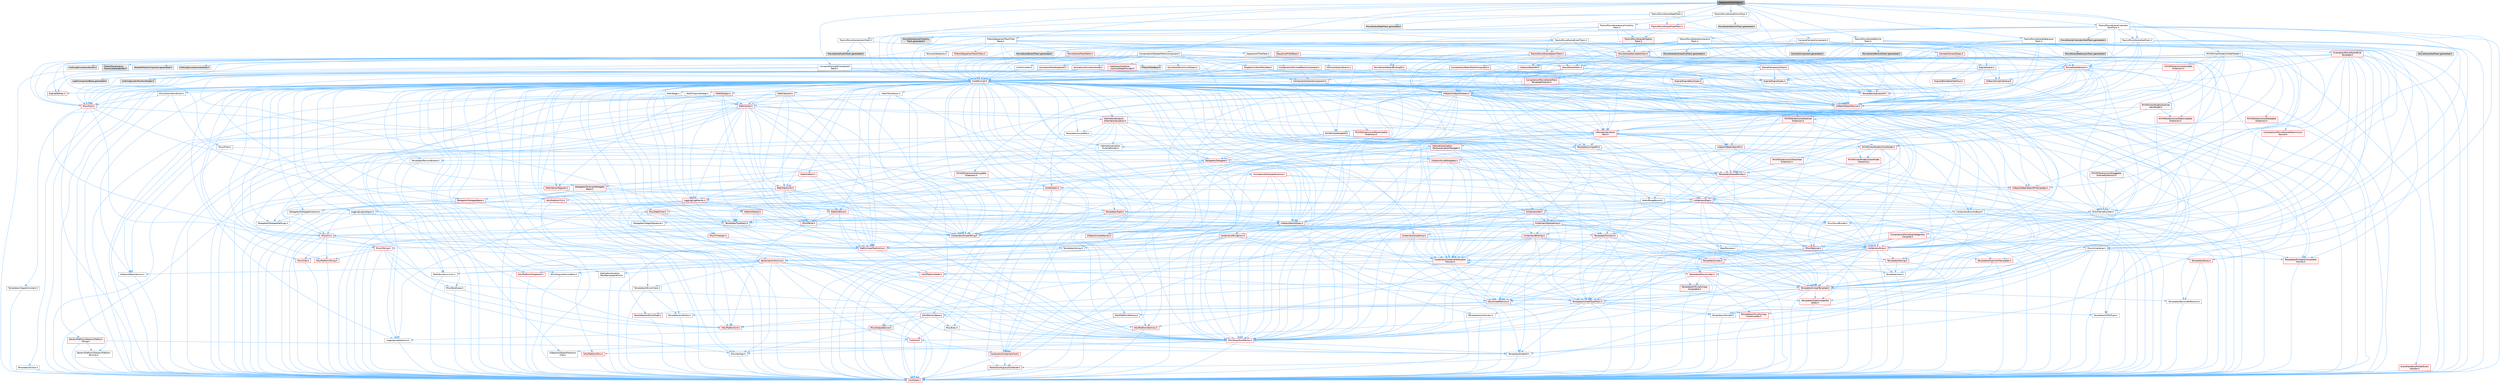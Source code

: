 digraph "SequencerTrackFilters.h"
{
 // INTERACTIVE_SVG=YES
 // LATEX_PDF_SIZE
  bgcolor="transparent";
  edge [fontname=Helvetica,fontsize=10,labelfontname=Helvetica,labelfontsize=10];
  node [fontname=Helvetica,fontsize=10,shape=box,height=0.2,width=0.4];
  Node1 [id="Node000001",label="SequencerTrackFilters.h",height=0.2,width=0.4,color="gray40", fillcolor="grey60", style="filled", fontcolor="black",tooltip=" "];
  Node1 -> Node2 [id="edge1_Node000001_Node000002",color="steelblue1",style="solid",tooltip=" "];
  Node2 [id="Node000002",label="Camera/CameraComponent.h",height=0.2,width=0.4,color="grey40", fillcolor="white", style="filled",URL="$dc/d7b/CameraComponent_8h.html",tooltip=" "];
  Node2 -> Node3 [id="edge2_Node000002_Node000003",color="steelblue1",style="solid",tooltip=" "];
  Node3 [id="Node000003",label="CoreMinimal.h",height=0.2,width=0.4,color="red", fillcolor="#FFF0F0", style="filled",URL="$d7/d67/CoreMinimal_8h.html",tooltip=" "];
  Node3 -> Node4 [id="edge3_Node000003_Node000004",color="steelblue1",style="solid",tooltip=" "];
  Node4 [id="Node000004",label="CoreTypes.h",height=0.2,width=0.4,color="red", fillcolor="#FFF0F0", style="filled",URL="$dc/dec/CoreTypes_8h.html",tooltip=" "];
  Node3 -> Node18 [id="edge4_Node000003_Node000018",color="steelblue1",style="solid",tooltip=" "];
  Node18 [id="Node000018",label="CoreFwd.h",height=0.2,width=0.4,color="red", fillcolor="#FFF0F0", style="filled",URL="$d1/d1e/CoreFwd_8h.html",tooltip=" "];
  Node18 -> Node4 [id="edge5_Node000018_Node000004",color="steelblue1",style="solid",tooltip=" "];
  Node18 -> Node19 [id="edge6_Node000018_Node000019",color="steelblue1",style="solid",tooltip=" "];
  Node19 [id="Node000019",label="Containers/ContainersFwd.h",height=0.2,width=0.4,color="red", fillcolor="#FFF0F0", style="filled",URL="$d4/d0a/ContainersFwd_8h.html",tooltip=" "];
  Node19 -> Node4 [id="edge7_Node000019_Node000004",color="steelblue1",style="solid",tooltip=" "];
  Node19 -> Node20 [id="edge8_Node000019_Node000020",color="steelblue1",style="solid",tooltip=" "];
  Node20 [id="Node000020",label="Traits/IsContiguousContainer.h",height=0.2,width=0.4,color="red", fillcolor="#FFF0F0", style="filled",URL="$d5/d3c/IsContiguousContainer_8h.html",tooltip=" "];
  Node20 -> Node4 [id="edge9_Node000020_Node000004",color="steelblue1",style="solid",tooltip=" "];
  Node18 -> Node24 [id="edge10_Node000018_Node000024",color="steelblue1",style="solid",tooltip=" "];
  Node24 [id="Node000024",label="UObject/UObjectHierarchy\lFwd.h",height=0.2,width=0.4,color="grey40", fillcolor="white", style="filled",URL="$d3/d13/UObjectHierarchyFwd_8h.html",tooltip=" "];
  Node3 -> Node24 [id="edge11_Node000003_Node000024",color="steelblue1",style="solid",tooltip=" "];
  Node3 -> Node19 [id="edge12_Node000003_Node000019",color="steelblue1",style="solid",tooltip=" "];
  Node3 -> Node25 [id="edge13_Node000003_Node000025",color="steelblue1",style="solid",tooltip=" "];
  Node25 [id="Node000025",label="Misc/VarArgs.h",height=0.2,width=0.4,color="grey40", fillcolor="white", style="filled",URL="$d5/d6f/VarArgs_8h.html",tooltip=" "];
  Node25 -> Node4 [id="edge14_Node000025_Node000004",color="steelblue1",style="solid",tooltip=" "];
  Node3 -> Node26 [id="edge15_Node000003_Node000026",color="steelblue1",style="solid",tooltip=" "];
  Node26 [id="Node000026",label="Logging/LogVerbosity.h",height=0.2,width=0.4,color="grey40", fillcolor="white", style="filled",URL="$d2/d8f/LogVerbosity_8h.html",tooltip=" "];
  Node26 -> Node4 [id="edge16_Node000026_Node000004",color="steelblue1",style="solid",tooltip=" "];
  Node3 -> Node27 [id="edge17_Node000003_Node000027",color="steelblue1",style="solid",tooltip=" "];
  Node27 [id="Node000027",label="Misc/OutputDevice.h",height=0.2,width=0.4,color="red", fillcolor="#FFF0F0", style="filled",URL="$d7/d32/OutputDevice_8h.html",tooltip=" "];
  Node27 -> Node18 [id="edge18_Node000027_Node000018",color="steelblue1",style="solid",tooltip=" "];
  Node27 -> Node4 [id="edge19_Node000027_Node000004",color="steelblue1",style="solid",tooltip=" "];
  Node27 -> Node26 [id="edge20_Node000027_Node000026",color="steelblue1",style="solid",tooltip=" "];
  Node27 -> Node25 [id="edge21_Node000027_Node000025",color="steelblue1",style="solid",tooltip=" "];
  Node3 -> Node33 [id="edge22_Node000003_Node000033",color="steelblue1",style="solid",tooltip=" "];
  Node33 [id="Node000033",label="HAL/PlatformCrt.h",height=0.2,width=0.4,color="red", fillcolor="#FFF0F0", style="filled",URL="$d8/d75/PlatformCrt_8h.html",tooltip=" "];
  Node3 -> Node43 [id="edge23_Node000003_Node000043",color="steelblue1",style="solid",tooltip=" "];
  Node43 [id="Node000043",label="HAL/PlatformMisc.h",height=0.2,width=0.4,color="red", fillcolor="#FFF0F0", style="filled",URL="$d0/df5/PlatformMisc_8h.html",tooltip=" "];
  Node43 -> Node4 [id="edge24_Node000043_Node000004",color="steelblue1",style="solid",tooltip=" "];
  Node3 -> Node62 [id="edge25_Node000003_Node000062",color="steelblue1",style="solid",tooltip=" "];
  Node62 [id="Node000062",label="Misc/AssertionMacros.h",height=0.2,width=0.4,color="red", fillcolor="#FFF0F0", style="filled",URL="$d0/dfa/AssertionMacros_8h.html",tooltip=" "];
  Node62 -> Node4 [id="edge26_Node000062_Node000004",color="steelblue1",style="solid",tooltip=" "];
  Node62 -> Node43 [id="edge27_Node000062_Node000043",color="steelblue1",style="solid",tooltip=" "];
  Node62 -> Node63 [id="edge28_Node000062_Node000063",color="steelblue1",style="solid",tooltip=" "];
  Node63 [id="Node000063",label="Templates/EnableIf.h",height=0.2,width=0.4,color="grey40", fillcolor="white", style="filled",URL="$d7/d60/EnableIf_8h.html",tooltip=" "];
  Node63 -> Node4 [id="edge29_Node000063_Node000004",color="steelblue1",style="solid",tooltip=" "];
  Node62 -> Node25 [id="edge30_Node000062_Node000025",color="steelblue1",style="solid",tooltip=" "];
  Node3 -> Node71 [id="edge31_Node000003_Node000071",color="steelblue1",style="solid",tooltip=" "];
  Node71 [id="Node000071",label="Templates/IsPointer.h",height=0.2,width=0.4,color="grey40", fillcolor="white", style="filled",URL="$d7/d05/IsPointer_8h.html",tooltip=" "];
  Node71 -> Node4 [id="edge32_Node000071_Node000004",color="steelblue1",style="solid",tooltip=" "];
  Node3 -> Node72 [id="edge33_Node000003_Node000072",color="steelblue1",style="solid",tooltip=" "];
  Node72 [id="Node000072",label="HAL/PlatformMemory.h",height=0.2,width=0.4,color="red", fillcolor="#FFF0F0", style="filled",URL="$de/d68/PlatformMemory_8h.html",tooltip=" "];
  Node72 -> Node4 [id="edge34_Node000072_Node000004",color="steelblue1",style="solid",tooltip=" "];
  Node3 -> Node55 [id="edge35_Node000003_Node000055",color="steelblue1",style="solid",tooltip=" "];
  Node55 [id="Node000055",label="HAL/PlatformAtomics.h",height=0.2,width=0.4,color="red", fillcolor="#FFF0F0", style="filled",URL="$d3/d36/PlatformAtomics_8h.html",tooltip=" "];
  Node55 -> Node4 [id="edge36_Node000055_Node000004",color="steelblue1",style="solid",tooltip=" "];
  Node3 -> Node77 [id="edge37_Node000003_Node000077",color="steelblue1",style="solid",tooltip=" "];
  Node77 [id="Node000077",label="Misc/Exec.h",height=0.2,width=0.4,color="grey40", fillcolor="white", style="filled",URL="$de/ddb/Exec_8h.html",tooltip=" "];
  Node77 -> Node4 [id="edge38_Node000077_Node000004",color="steelblue1",style="solid",tooltip=" "];
  Node77 -> Node62 [id="edge39_Node000077_Node000062",color="steelblue1",style="solid",tooltip=" "];
  Node3 -> Node78 [id="edge40_Node000003_Node000078",color="steelblue1",style="solid",tooltip=" "];
  Node78 [id="Node000078",label="HAL/MemoryBase.h",height=0.2,width=0.4,color="red", fillcolor="#FFF0F0", style="filled",URL="$d6/d9f/MemoryBase_8h.html",tooltip=" "];
  Node78 -> Node4 [id="edge41_Node000078_Node000004",color="steelblue1",style="solid",tooltip=" "];
  Node78 -> Node55 [id="edge42_Node000078_Node000055",color="steelblue1",style="solid",tooltip=" "];
  Node78 -> Node33 [id="edge43_Node000078_Node000033",color="steelblue1",style="solid",tooltip=" "];
  Node78 -> Node77 [id="edge44_Node000078_Node000077",color="steelblue1",style="solid",tooltip=" "];
  Node78 -> Node27 [id="edge45_Node000078_Node000027",color="steelblue1",style="solid",tooltip=" "];
  Node3 -> Node88 [id="edge46_Node000003_Node000088",color="steelblue1",style="solid",tooltip=" "];
  Node88 [id="Node000088",label="HAL/UnrealMemory.h",height=0.2,width=0.4,color="red", fillcolor="#FFF0F0", style="filled",URL="$d9/d96/UnrealMemory_8h.html",tooltip=" "];
  Node88 -> Node4 [id="edge47_Node000088_Node000004",color="steelblue1",style="solid",tooltip=" "];
  Node88 -> Node78 [id="edge48_Node000088_Node000078",color="steelblue1",style="solid",tooltip=" "];
  Node88 -> Node72 [id="edge49_Node000088_Node000072",color="steelblue1",style="solid",tooltip=" "];
  Node88 -> Node71 [id="edge50_Node000088_Node000071",color="steelblue1",style="solid",tooltip=" "];
  Node3 -> Node90 [id="edge51_Node000003_Node000090",color="steelblue1",style="solid",tooltip=" "];
  Node90 [id="Node000090",label="Templates/IsArithmetic.h",height=0.2,width=0.4,color="grey40", fillcolor="white", style="filled",URL="$d2/d5d/IsArithmetic_8h.html",tooltip=" "];
  Node90 -> Node4 [id="edge52_Node000090_Node000004",color="steelblue1",style="solid",tooltip=" "];
  Node3 -> Node84 [id="edge53_Node000003_Node000084",color="steelblue1",style="solid",tooltip=" "];
  Node84 [id="Node000084",label="Templates/AndOrNot.h",height=0.2,width=0.4,color="grey40", fillcolor="white", style="filled",URL="$db/d0a/AndOrNot_8h.html",tooltip=" "];
  Node84 -> Node4 [id="edge54_Node000084_Node000004",color="steelblue1",style="solid",tooltip=" "];
  Node3 -> Node91 [id="edge55_Node000003_Node000091",color="steelblue1",style="solid",tooltip=" "];
  Node91 [id="Node000091",label="Templates/IsPODType.h",height=0.2,width=0.4,color="grey40", fillcolor="white", style="filled",URL="$d7/db1/IsPODType_8h.html",tooltip=" "];
  Node91 -> Node4 [id="edge56_Node000091_Node000004",color="steelblue1",style="solid",tooltip=" "];
  Node3 -> Node92 [id="edge57_Node000003_Node000092",color="steelblue1",style="solid",tooltip=" "];
  Node92 [id="Node000092",label="Templates/IsUECoreType.h",height=0.2,width=0.4,color="red", fillcolor="#FFF0F0", style="filled",URL="$d1/db8/IsUECoreType_8h.html",tooltip=" "];
  Node92 -> Node4 [id="edge58_Node000092_Node000004",color="steelblue1",style="solid",tooltip=" "];
  Node3 -> Node85 [id="edge59_Node000003_Node000085",color="steelblue1",style="solid",tooltip=" "];
  Node85 [id="Node000085",label="Templates/IsTriviallyCopy\lConstructible.h",height=0.2,width=0.4,color="red", fillcolor="#FFF0F0", style="filled",URL="$d3/d78/IsTriviallyCopyConstructible_8h.html",tooltip=" "];
  Node85 -> Node4 [id="edge60_Node000085_Node000004",color="steelblue1",style="solid",tooltip=" "];
  Node3 -> Node93 [id="edge61_Node000003_Node000093",color="steelblue1",style="solid",tooltip=" "];
  Node93 [id="Node000093",label="Templates/UnrealTypeTraits.h",height=0.2,width=0.4,color="red", fillcolor="#FFF0F0", style="filled",URL="$d2/d2d/UnrealTypeTraits_8h.html",tooltip=" "];
  Node93 -> Node4 [id="edge62_Node000093_Node000004",color="steelblue1",style="solid",tooltip=" "];
  Node93 -> Node71 [id="edge63_Node000093_Node000071",color="steelblue1",style="solid",tooltip=" "];
  Node93 -> Node62 [id="edge64_Node000093_Node000062",color="steelblue1",style="solid",tooltip=" "];
  Node93 -> Node84 [id="edge65_Node000093_Node000084",color="steelblue1",style="solid",tooltip=" "];
  Node93 -> Node63 [id="edge66_Node000093_Node000063",color="steelblue1",style="solid",tooltip=" "];
  Node93 -> Node90 [id="edge67_Node000093_Node000090",color="steelblue1",style="solid",tooltip=" "];
  Node93 -> Node91 [id="edge68_Node000093_Node000091",color="steelblue1",style="solid",tooltip=" "];
  Node93 -> Node92 [id="edge69_Node000093_Node000092",color="steelblue1",style="solid",tooltip=" "];
  Node93 -> Node85 [id="edge70_Node000093_Node000085",color="steelblue1",style="solid",tooltip=" "];
  Node3 -> Node63 [id="edge71_Node000003_Node000063",color="steelblue1",style="solid",tooltip=" "];
  Node3 -> Node95 [id="edge72_Node000003_Node000095",color="steelblue1",style="solid",tooltip=" "];
  Node95 [id="Node000095",label="Templates/RemoveReference.h",height=0.2,width=0.4,color="grey40", fillcolor="white", style="filled",URL="$da/dbe/RemoveReference_8h.html",tooltip=" "];
  Node95 -> Node4 [id="edge73_Node000095_Node000004",color="steelblue1",style="solid",tooltip=" "];
  Node3 -> Node96 [id="edge74_Node000003_Node000096",color="steelblue1",style="solid",tooltip=" "];
  Node96 [id="Node000096",label="Templates/IntegralConstant.h",height=0.2,width=0.4,color="grey40", fillcolor="white", style="filled",URL="$db/d1b/IntegralConstant_8h.html",tooltip=" "];
  Node96 -> Node4 [id="edge75_Node000096_Node000004",color="steelblue1",style="solid",tooltip=" "];
  Node3 -> Node97 [id="edge76_Node000003_Node000097",color="steelblue1",style="solid",tooltip=" "];
  Node97 [id="Node000097",label="Templates/IsClass.h",height=0.2,width=0.4,color="grey40", fillcolor="white", style="filled",URL="$db/dcb/IsClass_8h.html",tooltip=" "];
  Node97 -> Node4 [id="edge77_Node000097_Node000004",color="steelblue1",style="solid",tooltip=" "];
  Node3 -> Node98 [id="edge78_Node000003_Node000098",color="steelblue1",style="solid",tooltip=" "];
  Node98 [id="Node000098",label="Templates/TypeCompatible\lBytes.h",height=0.2,width=0.4,color="red", fillcolor="#FFF0F0", style="filled",URL="$df/d0a/TypeCompatibleBytes_8h.html",tooltip=" "];
  Node98 -> Node4 [id="edge79_Node000098_Node000004",color="steelblue1",style="solid",tooltip=" "];
  Node3 -> Node20 [id="edge80_Node000003_Node000020",color="steelblue1",style="solid",tooltip=" "];
  Node3 -> Node99 [id="edge81_Node000003_Node000099",color="steelblue1",style="solid",tooltip=" "];
  Node99 [id="Node000099",label="Templates/UnrealTemplate.h",height=0.2,width=0.4,color="red", fillcolor="#FFF0F0", style="filled",URL="$d4/d24/UnrealTemplate_8h.html",tooltip=" "];
  Node99 -> Node4 [id="edge82_Node000099_Node000004",color="steelblue1",style="solid",tooltip=" "];
  Node99 -> Node71 [id="edge83_Node000099_Node000071",color="steelblue1",style="solid",tooltip=" "];
  Node99 -> Node88 [id="edge84_Node000099_Node000088",color="steelblue1",style="solid",tooltip=" "];
  Node99 -> Node93 [id="edge85_Node000099_Node000093",color="steelblue1",style="solid",tooltip=" "];
  Node99 -> Node95 [id="edge86_Node000099_Node000095",color="steelblue1",style="solid",tooltip=" "];
  Node99 -> Node98 [id="edge87_Node000099_Node000098",color="steelblue1",style="solid",tooltip=" "];
  Node99 -> Node20 [id="edge88_Node000099_Node000020",color="steelblue1",style="solid",tooltip=" "];
  Node3 -> Node48 [id="edge89_Node000003_Node000048",color="steelblue1",style="solid",tooltip=" "];
  Node48 [id="Node000048",label="Math/NumericLimits.h",height=0.2,width=0.4,color="grey40", fillcolor="white", style="filled",URL="$df/d1b/NumericLimits_8h.html",tooltip=" "];
  Node48 -> Node4 [id="edge90_Node000048_Node000004",color="steelblue1",style="solid",tooltip=" "];
  Node3 -> Node103 [id="edge91_Node000003_Node000103",color="steelblue1",style="solid",tooltip=" "];
  Node103 [id="Node000103",label="HAL/PlatformMath.h",height=0.2,width=0.4,color="red", fillcolor="#FFF0F0", style="filled",URL="$dc/d53/PlatformMath_8h.html",tooltip=" "];
  Node103 -> Node4 [id="edge92_Node000103_Node000004",color="steelblue1",style="solid",tooltip=" "];
  Node3 -> Node86 [id="edge93_Node000003_Node000086",color="steelblue1",style="solid",tooltip=" "];
  Node86 [id="Node000086",label="Templates/IsTriviallyCopy\lAssignable.h",height=0.2,width=0.4,color="red", fillcolor="#FFF0F0", style="filled",URL="$d2/df2/IsTriviallyCopyAssignable_8h.html",tooltip=" "];
  Node86 -> Node4 [id="edge94_Node000086_Node000004",color="steelblue1",style="solid",tooltip=" "];
  Node3 -> Node111 [id="edge95_Node000003_Node000111",color="steelblue1",style="solid",tooltip=" "];
  Node111 [id="Node000111",label="Templates/MemoryOps.h",height=0.2,width=0.4,color="red", fillcolor="#FFF0F0", style="filled",URL="$db/dea/MemoryOps_8h.html",tooltip=" "];
  Node111 -> Node4 [id="edge96_Node000111_Node000004",color="steelblue1",style="solid",tooltip=" "];
  Node111 -> Node88 [id="edge97_Node000111_Node000088",color="steelblue1",style="solid",tooltip=" "];
  Node111 -> Node86 [id="edge98_Node000111_Node000086",color="steelblue1",style="solid",tooltip=" "];
  Node111 -> Node85 [id="edge99_Node000111_Node000085",color="steelblue1",style="solid",tooltip=" "];
  Node111 -> Node93 [id="edge100_Node000111_Node000093",color="steelblue1",style="solid",tooltip=" "];
  Node3 -> Node112 [id="edge101_Node000003_Node000112",color="steelblue1",style="solid",tooltip=" "];
  Node112 [id="Node000112",label="Containers/ContainerAllocation\lPolicies.h",height=0.2,width=0.4,color="red", fillcolor="#FFF0F0", style="filled",URL="$d7/dff/ContainerAllocationPolicies_8h.html",tooltip=" "];
  Node112 -> Node4 [id="edge102_Node000112_Node000004",color="steelblue1",style="solid",tooltip=" "];
  Node112 -> Node112 [id="edge103_Node000112_Node000112",color="steelblue1",style="solid",tooltip=" "];
  Node112 -> Node103 [id="edge104_Node000112_Node000103",color="steelblue1",style="solid",tooltip=" "];
  Node112 -> Node88 [id="edge105_Node000112_Node000088",color="steelblue1",style="solid",tooltip=" "];
  Node112 -> Node48 [id="edge106_Node000112_Node000048",color="steelblue1",style="solid",tooltip=" "];
  Node112 -> Node62 [id="edge107_Node000112_Node000062",color="steelblue1",style="solid",tooltip=" "];
  Node112 -> Node111 [id="edge108_Node000112_Node000111",color="steelblue1",style="solid",tooltip=" "];
  Node112 -> Node98 [id="edge109_Node000112_Node000098",color="steelblue1",style="solid",tooltip=" "];
  Node3 -> Node115 [id="edge110_Node000003_Node000115",color="steelblue1",style="solid",tooltip=" "];
  Node115 [id="Node000115",label="Templates/IsEnumClass.h",height=0.2,width=0.4,color="grey40", fillcolor="white", style="filled",URL="$d7/d15/IsEnumClass_8h.html",tooltip=" "];
  Node115 -> Node4 [id="edge111_Node000115_Node000004",color="steelblue1",style="solid",tooltip=" "];
  Node115 -> Node84 [id="edge112_Node000115_Node000084",color="steelblue1",style="solid",tooltip=" "];
  Node3 -> Node116 [id="edge113_Node000003_Node000116",color="steelblue1",style="solid",tooltip=" "];
  Node116 [id="Node000116",label="HAL/PlatformProperties.h",height=0.2,width=0.4,color="red", fillcolor="#FFF0F0", style="filled",URL="$d9/db0/PlatformProperties_8h.html",tooltip=" "];
  Node116 -> Node4 [id="edge114_Node000116_Node000004",color="steelblue1",style="solid",tooltip=" "];
  Node3 -> Node119 [id="edge115_Node000003_Node000119",color="steelblue1",style="solid",tooltip=" "];
  Node119 [id="Node000119",label="Misc/EngineVersionBase.h",height=0.2,width=0.4,color="grey40", fillcolor="white", style="filled",URL="$d5/d2b/EngineVersionBase_8h.html",tooltip=" "];
  Node119 -> Node4 [id="edge116_Node000119_Node000004",color="steelblue1",style="solid",tooltip=" "];
  Node3 -> Node120 [id="edge117_Node000003_Node000120",color="steelblue1",style="solid",tooltip=" "];
  Node120 [id="Node000120",label="Internationalization\l/TextNamespaceFwd.h",height=0.2,width=0.4,color="grey40", fillcolor="white", style="filled",URL="$d8/d97/TextNamespaceFwd_8h.html",tooltip=" "];
  Node120 -> Node4 [id="edge118_Node000120_Node000004",color="steelblue1",style="solid",tooltip=" "];
  Node3 -> Node121 [id="edge119_Node000003_Node000121",color="steelblue1",style="solid",tooltip=" "];
  Node121 [id="Node000121",label="Serialization/Archive.h",height=0.2,width=0.4,color="red", fillcolor="#FFF0F0", style="filled",URL="$d7/d3b/Archive_8h.html",tooltip=" "];
  Node121 -> Node18 [id="edge120_Node000121_Node000018",color="steelblue1",style="solid",tooltip=" "];
  Node121 -> Node4 [id="edge121_Node000121_Node000004",color="steelblue1",style="solid",tooltip=" "];
  Node121 -> Node116 [id="edge122_Node000121_Node000116",color="steelblue1",style="solid",tooltip=" "];
  Node121 -> Node120 [id="edge123_Node000121_Node000120",color="steelblue1",style="solid",tooltip=" "];
  Node121 -> Node62 [id="edge124_Node000121_Node000062",color="steelblue1",style="solid",tooltip=" "];
  Node121 -> Node119 [id="edge125_Node000121_Node000119",color="steelblue1",style="solid",tooltip=" "];
  Node121 -> Node25 [id="edge126_Node000121_Node000025",color="steelblue1",style="solid",tooltip=" "];
  Node121 -> Node63 [id="edge127_Node000121_Node000063",color="steelblue1",style="solid",tooltip=" "];
  Node121 -> Node115 [id="edge128_Node000121_Node000115",color="steelblue1",style="solid",tooltip=" "];
  Node121 -> Node99 [id="edge129_Node000121_Node000099",color="steelblue1",style="solid",tooltip=" "];
  Node121 -> Node124 [id="edge130_Node000121_Node000124",color="steelblue1",style="solid",tooltip=" "];
  Node124 [id="Node000124",label="UObject/ObjectVersion.h",height=0.2,width=0.4,color="grey40", fillcolor="white", style="filled",URL="$da/d63/ObjectVersion_8h.html",tooltip=" "];
  Node124 -> Node4 [id="edge131_Node000124_Node000004",color="steelblue1",style="solid",tooltip=" "];
  Node3 -> Node125 [id="edge132_Node000003_Node000125",color="steelblue1",style="solid",tooltip=" "];
  Node125 [id="Node000125",label="Templates/Less.h",height=0.2,width=0.4,color="grey40", fillcolor="white", style="filled",URL="$de/dc8/Less_8h.html",tooltip=" "];
  Node125 -> Node4 [id="edge133_Node000125_Node000004",color="steelblue1",style="solid",tooltip=" "];
  Node125 -> Node99 [id="edge134_Node000125_Node000099",color="steelblue1",style="solid",tooltip=" "];
  Node3 -> Node126 [id="edge135_Node000003_Node000126",color="steelblue1",style="solid",tooltip=" "];
  Node126 [id="Node000126",label="Templates/Sorting.h",height=0.2,width=0.4,color="red", fillcolor="#FFF0F0", style="filled",URL="$d3/d9e/Sorting_8h.html",tooltip=" "];
  Node126 -> Node4 [id="edge136_Node000126_Node000004",color="steelblue1",style="solid",tooltip=" "];
  Node126 -> Node103 [id="edge137_Node000126_Node000103",color="steelblue1",style="solid",tooltip=" "];
  Node126 -> Node125 [id="edge138_Node000126_Node000125",color="steelblue1",style="solid",tooltip=" "];
  Node3 -> Node137 [id="edge139_Node000003_Node000137",color="steelblue1",style="solid",tooltip=" "];
  Node137 [id="Node000137",label="Misc/Char.h",height=0.2,width=0.4,color="red", fillcolor="#FFF0F0", style="filled",URL="$d0/d58/Char_8h.html",tooltip=" "];
  Node137 -> Node4 [id="edge140_Node000137_Node000004",color="steelblue1",style="solid",tooltip=" "];
  Node3 -> Node140 [id="edge141_Node000003_Node000140",color="steelblue1",style="solid",tooltip=" "];
  Node140 [id="Node000140",label="GenericPlatform/GenericPlatform\lStricmp.h",height=0.2,width=0.4,color="grey40", fillcolor="white", style="filled",URL="$d2/d86/GenericPlatformStricmp_8h.html",tooltip=" "];
  Node140 -> Node4 [id="edge142_Node000140_Node000004",color="steelblue1",style="solid",tooltip=" "];
  Node3 -> Node141 [id="edge143_Node000003_Node000141",color="steelblue1",style="solid",tooltip=" "];
  Node141 [id="Node000141",label="GenericPlatform/GenericPlatform\lString.h",height=0.2,width=0.4,color="red", fillcolor="#FFF0F0", style="filled",URL="$dd/d20/GenericPlatformString_8h.html",tooltip=" "];
  Node141 -> Node4 [id="edge144_Node000141_Node000004",color="steelblue1",style="solid",tooltip=" "];
  Node141 -> Node140 [id="edge145_Node000141_Node000140",color="steelblue1",style="solid",tooltip=" "];
  Node141 -> Node63 [id="edge146_Node000141_Node000063",color="steelblue1",style="solid",tooltip=" "];
  Node3 -> Node74 [id="edge147_Node000003_Node000074",color="steelblue1",style="solid",tooltip=" "];
  Node74 [id="Node000074",label="HAL/PlatformString.h",height=0.2,width=0.4,color="red", fillcolor="#FFF0F0", style="filled",URL="$db/db5/PlatformString_8h.html",tooltip=" "];
  Node74 -> Node4 [id="edge148_Node000074_Node000004",color="steelblue1",style="solid",tooltip=" "];
  Node3 -> Node144 [id="edge149_Node000003_Node000144",color="steelblue1",style="solid",tooltip=" "];
  Node144 [id="Node000144",label="Misc/CString.h",height=0.2,width=0.4,color="red", fillcolor="#FFF0F0", style="filled",URL="$d2/d49/CString_8h.html",tooltip=" "];
  Node144 -> Node4 [id="edge150_Node000144_Node000004",color="steelblue1",style="solid",tooltip=" "];
  Node144 -> Node33 [id="edge151_Node000144_Node000033",color="steelblue1",style="solid",tooltip=" "];
  Node144 -> Node74 [id="edge152_Node000144_Node000074",color="steelblue1",style="solid",tooltip=" "];
  Node144 -> Node62 [id="edge153_Node000144_Node000062",color="steelblue1",style="solid",tooltip=" "];
  Node144 -> Node137 [id="edge154_Node000144_Node000137",color="steelblue1",style="solid",tooltip=" "];
  Node144 -> Node25 [id="edge155_Node000144_Node000025",color="steelblue1",style="solid",tooltip=" "];
  Node3 -> Node145 [id="edge156_Node000003_Node000145",color="steelblue1",style="solid",tooltip=" "];
  Node145 [id="Node000145",label="Misc/Crc.h",height=0.2,width=0.4,color="red", fillcolor="#FFF0F0", style="filled",URL="$d4/dd2/Crc_8h.html",tooltip=" "];
  Node145 -> Node4 [id="edge157_Node000145_Node000004",color="steelblue1",style="solid",tooltip=" "];
  Node145 -> Node74 [id="edge158_Node000145_Node000074",color="steelblue1",style="solid",tooltip=" "];
  Node145 -> Node62 [id="edge159_Node000145_Node000062",color="steelblue1",style="solid",tooltip=" "];
  Node145 -> Node144 [id="edge160_Node000145_Node000144",color="steelblue1",style="solid",tooltip=" "];
  Node145 -> Node137 [id="edge161_Node000145_Node000137",color="steelblue1",style="solid",tooltip=" "];
  Node145 -> Node93 [id="edge162_Node000145_Node000093",color="steelblue1",style="solid",tooltip=" "];
  Node3 -> Node136 [id="edge163_Node000003_Node000136",color="steelblue1",style="solid",tooltip=" "];
  Node136 [id="Node000136",label="Math/UnrealMathUtility.h",height=0.2,width=0.4,color="red", fillcolor="#FFF0F0", style="filled",URL="$db/db8/UnrealMathUtility_8h.html",tooltip=" "];
  Node136 -> Node4 [id="edge164_Node000136_Node000004",color="steelblue1",style="solid",tooltip=" "];
  Node136 -> Node62 [id="edge165_Node000136_Node000062",color="steelblue1",style="solid",tooltip=" "];
  Node136 -> Node103 [id="edge166_Node000136_Node000103",color="steelblue1",style="solid",tooltip=" "];
  Node3 -> Node146 [id="edge167_Node000003_Node000146",color="steelblue1",style="solid",tooltip=" "];
  Node146 [id="Node000146",label="Containers/UnrealString.h",height=0.2,width=0.4,color="red", fillcolor="#FFF0F0", style="filled",URL="$d5/dba/UnrealString_8h.html",tooltip=" "];
  Node3 -> Node150 [id="edge168_Node000003_Node000150",color="steelblue1",style="solid",tooltip=" "];
  Node150 [id="Node000150",label="Containers/Array.h",height=0.2,width=0.4,color="red", fillcolor="#FFF0F0", style="filled",URL="$df/dd0/Array_8h.html",tooltip=" "];
  Node150 -> Node4 [id="edge169_Node000150_Node000004",color="steelblue1",style="solid",tooltip=" "];
  Node150 -> Node62 [id="edge170_Node000150_Node000062",color="steelblue1",style="solid",tooltip=" "];
  Node150 -> Node88 [id="edge171_Node000150_Node000088",color="steelblue1",style="solid",tooltip=" "];
  Node150 -> Node93 [id="edge172_Node000150_Node000093",color="steelblue1",style="solid",tooltip=" "];
  Node150 -> Node99 [id="edge173_Node000150_Node000099",color="steelblue1",style="solid",tooltip=" "];
  Node150 -> Node112 [id="edge174_Node000150_Node000112",color="steelblue1",style="solid",tooltip=" "];
  Node150 -> Node121 [id="edge175_Node000150_Node000121",color="steelblue1",style="solid",tooltip=" "];
  Node150 -> Node129 [id="edge176_Node000150_Node000129",color="steelblue1",style="solid",tooltip=" "];
  Node129 [id="Node000129",label="Templates/Invoke.h",height=0.2,width=0.4,color="red", fillcolor="#FFF0F0", style="filled",URL="$d7/deb/Invoke_8h.html",tooltip=" "];
  Node129 -> Node4 [id="edge177_Node000129_Node000004",color="steelblue1",style="solid",tooltip=" "];
  Node129 -> Node99 [id="edge178_Node000129_Node000099",color="steelblue1",style="solid",tooltip=" "];
  Node150 -> Node125 [id="edge179_Node000150_Node000125",color="steelblue1",style="solid",tooltip=" "];
  Node150 -> Node126 [id="edge180_Node000150_Node000126",color="steelblue1",style="solid",tooltip=" "];
  Node150 -> Node173 [id="edge181_Node000150_Node000173",color="steelblue1",style="solid",tooltip=" "];
  Node173 [id="Node000173",label="Templates/AlignmentTemplates.h",height=0.2,width=0.4,color="red", fillcolor="#FFF0F0", style="filled",URL="$dd/d32/AlignmentTemplates_8h.html",tooltip=" "];
  Node173 -> Node4 [id="edge182_Node000173_Node000004",color="steelblue1",style="solid",tooltip=" "];
  Node173 -> Node71 [id="edge183_Node000173_Node000071",color="steelblue1",style="solid",tooltip=" "];
  Node3 -> Node174 [id="edge184_Node000003_Node000174",color="steelblue1",style="solid",tooltip=" "];
  Node174 [id="Node000174",label="Misc/FrameNumber.h",height=0.2,width=0.4,color="grey40", fillcolor="white", style="filled",URL="$dd/dbd/FrameNumber_8h.html",tooltip=" "];
  Node174 -> Node4 [id="edge185_Node000174_Node000004",color="steelblue1",style="solid",tooltip=" "];
  Node174 -> Node48 [id="edge186_Node000174_Node000048",color="steelblue1",style="solid",tooltip=" "];
  Node174 -> Node136 [id="edge187_Node000174_Node000136",color="steelblue1",style="solid",tooltip=" "];
  Node174 -> Node63 [id="edge188_Node000174_Node000063",color="steelblue1",style="solid",tooltip=" "];
  Node174 -> Node93 [id="edge189_Node000174_Node000093",color="steelblue1",style="solid",tooltip=" "];
  Node3 -> Node175 [id="edge190_Node000003_Node000175",color="steelblue1",style="solid",tooltip=" "];
  Node175 [id="Node000175",label="Misc/Timespan.h",height=0.2,width=0.4,color="red", fillcolor="#FFF0F0", style="filled",URL="$da/dd9/Timespan_8h.html",tooltip=" "];
  Node175 -> Node4 [id="edge191_Node000175_Node000004",color="steelblue1",style="solid",tooltip=" "];
  Node175 -> Node136 [id="edge192_Node000175_Node000136",color="steelblue1",style="solid",tooltip=" "];
  Node175 -> Node62 [id="edge193_Node000175_Node000062",color="steelblue1",style="solid",tooltip=" "];
  Node3 -> Node177 [id="edge194_Node000003_Node000177",color="steelblue1",style="solid",tooltip=" "];
  Node177 [id="Node000177",label="Containers/StringConv.h",height=0.2,width=0.4,color="red", fillcolor="#FFF0F0", style="filled",URL="$d3/ddf/StringConv_8h.html",tooltip=" "];
  Node177 -> Node4 [id="edge195_Node000177_Node000004",color="steelblue1",style="solid",tooltip=" "];
  Node177 -> Node62 [id="edge196_Node000177_Node000062",color="steelblue1",style="solid",tooltip=" "];
  Node177 -> Node112 [id="edge197_Node000177_Node000112",color="steelblue1",style="solid",tooltip=" "];
  Node177 -> Node150 [id="edge198_Node000177_Node000150",color="steelblue1",style="solid",tooltip=" "];
  Node177 -> Node144 [id="edge199_Node000177_Node000144",color="steelblue1",style="solid",tooltip=" "];
  Node177 -> Node178 [id="edge200_Node000177_Node000178",color="steelblue1",style="solid",tooltip=" "];
  Node178 [id="Node000178",label="Templates/IsArray.h",height=0.2,width=0.4,color="grey40", fillcolor="white", style="filled",URL="$d8/d8d/IsArray_8h.html",tooltip=" "];
  Node178 -> Node4 [id="edge201_Node000178_Node000004",color="steelblue1",style="solid",tooltip=" "];
  Node177 -> Node99 [id="edge202_Node000177_Node000099",color="steelblue1",style="solid",tooltip=" "];
  Node177 -> Node93 [id="edge203_Node000177_Node000093",color="steelblue1",style="solid",tooltip=" "];
  Node177 -> Node20 [id="edge204_Node000177_Node000020",color="steelblue1",style="solid",tooltip=" "];
  Node3 -> Node179 [id="edge205_Node000003_Node000179",color="steelblue1",style="solid",tooltip=" "];
  Node179 [id="Node000179",label="UObject/UnrealNames.h",height=0.2,width=0.4,color="red", fillcolor="#FFF0F0", style="filled",URL="$d8/db1/UnrealNames_8h.html",tooltip=" "];
  Node179 -> Node4 [id="edge206_Node000179_Node000004",color="steelblue1",style="solid",tooltip=" "];
  Node3 -> Node181 [id="edge207_Node000003_Node000181",color="steelblue1",style="solid",tooltip=" "];
  Node181 [id="Node000181",label="UObject/NameTypes.h",height=0.2,width=0.4,color="red", fillcolor="#FFF0F0", style="filled",URL="$d6/d35/NameTypes_8h.html",tooltip=" "];
  Node181 -> Node4 [id="edge208_Node000181_Node000004",color="steelblue1",style="solid",tooltip=" "];
  Node181 -> Node62 [id="edge209_Node000181_Node000062",color="steelblue1",style="solid",tooltip=" "];
  Node181 -> Node88 [id="edge210_Node000181_Node000088",color="steelblue1",style="solid",tooltip=" "];
  Node181 -> Node93 [id="edge211_Node000181_Node000093",color="steelblue1",style="solid",tooltip=" "];
  Node181 -> Node99 [id="edge212_Node000181_Node000099",color="steelblue1",style="solid",tooltip=" "];
  Node181 -> Node146 [id="edge213_Node000181_Node000146",color="steelblue1",style="solid",tooltip=" "];
  Node181 -> Node177 [id="edge214_Node000181_Node000177",color="steelblue1",style="solid",tooltip=" "];
  Node181 -> Node179 [id="edge215_Node000181_Node000179",color="steelblue1",style="solid",tooltip=" "];
  Node3 -> Node189 [id="edge216_Node000003_Node000189",color="steelblue1",style="solid",tooltip=" "];
  Node189 [id="Node000189",label="Misc/Parse.h",height=0.2,width=0.4,color="red", fillcolor="#FFF0F0", style="filled",URL="$dc/d71/Parse_8h.html",tooltip=" "];
  Node189 -> Node146 [id="edge217_Node000189_Node000146",color="steelblue1",style="solid",tooltip=" "];
  Node189 -> Node4 [id="edge218_Node000189_Node000004",color="steelblue1",style="solid",tooltip=" "];
  Node189 -> Node33 [id="edge219_Node000189_Node000033",color="steelblue1",style="solid",tooltip=" "];
  Node189 -> Node190 [id="edge220_Node000189_Node000190",color="steelblue1",style="solid",tooltip=" "];
  Node190 [id="Node000190",label="Templates/Function.h",height=0.2,width=0.4,color="red", fillcolor="#FFF0F0", style="filled",URL="$df/df5/Function_8h.html",tooltip=" "];
  Node190 -> Node4 [id="edge221_Node000190_Node000004",color="steelblue1",style="solid",tooltip=" "];
  Node190 -> Node62 [id="edge222_Node000190_Node000062",color="steelblue1",style="solid",tooltip=" "];
  Node190 -> Node88 [id="edge223_Node000190_Node000088",color="steelblue1",style="solid",tooltip=" "];
  Node190 -> Node93 [id="edge224_Node000190_Node000093",color="steelblue1",style="solid",tooltip=" "];
  Node190 -> Node129 [id="edge225_Node000190_Node000129",color="steelblue1",style="solid",tooltip=" "];
  Node190 -> Node99 [id="edge226_Node000190_Node000099",color="steelblue1",style="solid",tooltip=" "];
  Node190 -> Node136 [id="edge227_Node000190_Node000136",color="steelblue1",style="solid",tooltip=" "];
  Node3 -> Node173 [id="edge228_Node000003_Node000173",color="steelblue1",style="solid",tooltip=" "];
  Node3 -> Node192 [id="edge229_Node000003_Node000192",color="steelblue1",style="solid",tooltip=" "];
  Node192 [id="Node000192",label="Misc/StructBuilder.h",height=0.2,width=0.4,color="grey40", fillcolor="white", style="filled",URL="$d9/db3/StructBuilder_8h.html",tooltip=" "];
  Node192 -> Node4 [id="edge230_Node000192_Node000004",color="steelblue1",style="solid",tooltip=" "];
  Node192 -> Node136 [id="edge231_Node000192_Node000136",color="steelblue1",style="solid",tooltip=" "];
  Node192 -> Node173 [id="edge232_Node000192_Node000173",color="steelblue1",style="solid",tooltip=" "];
  Node3 -> Node105 [id="edge233_Node000003_Node000105",color="steelblue1",style="solid",tooltip=" "];
  Node105 [id="Node000105",label="Templates/Decay.h",height=0.2,width=0.4,color="red", fillcolor="#FFF0F0", style="filled",URL="$dd/d0f/Decay_8h.html",tooltip=" "];
  Node105 -> Node4 [id="edge234_Node000105_Node000004",color="steelblue1",style="solid",tooltip=" "];
  Node105 -> Node95 [id="edge235_Node000105_Node000095",color="steelblue1",style="solid",tooltip=" "];
  Node3 -> Node193 [id="edge236_Node000003_Node000193",color="steelblue1",style="solid",tooltip=" "];
  Node193 [id="Node000193",label="Templates/PointerIsConvertible\lFromTo.h",height=0.2,width=0.4,color="red", fillcolor="#FFF0F0", style="filled",URL="$d6/d65/PointerIsConvertibleFromTo_8h.html",tooltip=" "];
  Node193 -> Node4 [id="edge237_Node000193_Node000004",color="steelblue1",style="solid",tooltip=" "];
  Node3 -> Node129 [id="edge238_Node000003_Node000129",color="steelblue1",style="solid",tooltip=" "];
  Node3 -> Node190 [id="edge239_Node000003_Node000190",color="steelblue1",style="solid",tooltip=" "];
  Node3 -> Node162 [id="edge240_Node000003_Node000162",color="steelblue1",style="solid",tooltip=" "];
  Node162 [id="Node000162",label="Templates/TypeHash.h",height=0.2,width=0.4,color="red", fillcolor="#FFF0F0", style="filled",URL="$d1/d62/TypeHash_8h.html",tooltip=" "];
  Node162 -> Node4 [id="edge241_Node000162_Node000004",color="steelblue1",style="solid",tooltip=" "];
  Node162 -> Node145 [id="edge242_Node000162_Node000145",color="steelblue1",style="solid",tooltip=" "];
  Node3 -> Node194 [id="edge243_Node000003_Node000194",color="steelblue1",style="solid",tooltip=" "];
  Node194 [id="Node000194",label="Containers/ScriptArray.h",height=0.2,width=0.4,color="red", fillcolor="#FFF0F0", style="filled",URL="$dc/daf/ScriptArray_8h.html",tooltip=" "];
  Node194 -> Node4 [id="edge244_Node000194_Node000004",color="steelblue1",style="solid",tooltip=" "];
  Node194 -> Node62 [id="edge245_Node000194_Node000062",color="steelblue1",style="solid",tooltip=" "];
  Node194 -> Node88 [id="edge246_Node000194_Node000088",color="steelblue1",style="solid",tooltip=" "];
  Node194 -> Node112 [id="edge247_Node000194_Node000112",color="steelblue1",style="solid",tooltip=" "];
  Node194 -> Node150 [id="edge248_Node000194_Node000150",color="steelblue1",style="solid",tooltip=" "];
  Node3 -> Node195 [id="edge249_Node000003_Node000195",color="steelblue1",style="solid",tooltip=" "];
  Node195 [id="Node000195",label="Containers/BitArray.h",height=0.2,width=0.4,color="red", fillcolor="#FFF0F0", style="filled",URL="$d1/de4/BitArray_8h.html",tooltip=" "];
  Node195 -> Node112 [id="edge250_Node000195_Node000112",color="steelblue1",style="solid",tooltip=" "];
  Node195 -> Node4 [id="edge251_Node000195_Node000004",color="steelblue1",style="solid",tooltip=" "];
  Node195 -> Node55 [id="edge252_Node000195_Node000055",color="steelblue1",style="solid",tooltip=" "];
  Node195 -> Node88 [id="edge253_Node000195_Node000088",color="steelblue1",style="solid",tooltip=" "];
  Node195 -> Node136 [id="edge254_Node000195_Node000136",color="steelblue1",style="solid",tooltip=" "];
  Node195 -> Node62 [id="edge255_Node000195_Node000062",color="steelblue1",style="solid",tooltip=" "];
  Node195 -> Node121 [id="edge256_Node000195_Node000121",color="steelblue1",style="solid",tooltip=" "];
  Node195 -> Node63 [id="edge257_Node000195_Node000063",color="steelblue1",style="solid",tooltip=" "];
  Node195 -> Node129 [id="edge258_Node000195_Node000129",color="steelblue1",style="solid",tooltip=" "];
  Node195 -> Node99 [id="edge259_Node000195_Node000099",color="steelblue1",style="solid",tooltip=" "];
  Node195 -> Node93 [id="edge260_Node000195_Node000093",color="steelblue1",style="solid",tooltip=" "];
  Node3 -> Node196 [id="edge261_Node000003_Node000196",color="steelblue1",style="solid",tooltip=" "];
  Node196 [id="Node000196",label="Containers/SparseArray.h",height=0.2,width=0.4,color="red", fillcolor="#FFF0F0", style="filled",URL="$d5/dbf/SparseArray_8h.html",tooltip=" "];
  Node196 -> Node4 [id="edge262_Node000196_Node000004",color="steelblue1",style="solid",tooltip=" "];
  Node196 -> Node62 [id="edge263_Node000196_Node000062",color="steelblue1",style="solid",tooltip=" "];
  Node196 -> Node88 [id="edge264_Node000196_Node000088",color="steelblue1",style="solid",tooltip=" "];
  Node196 -> Node93 [id="edge265_Node000196_Node000093",color="steelblue1",style="solid",tooltip=" "];
  Node196 -> Node99 [id="edge266_Node000196_Node000099",color="steelblue1",style="solid",tooltip=" "];
  Node196 -> Node112 [id="edge267_Node000196_Node000112",color="steelblue1",style="solid",tooltip=" "];
  Node196 -> Node125 [id="edge268_Node000196_Node000125",color="steelblue1",style="solid",tooltip=" "];
  Node196 -> Node150 [id="edge269_Node000196_Node000150",color="steelblue1",style="solid",tooltip=" "];
  Node196 -> Node136 [id="edge270_Node000196_Node000136",color="steelblue1",style="solid",tooltip=" "];
  Node196 -> Node194 [id="edge271_Node000196_Node000194",color="steelblue1",style="solid",tooltip=" "];
  Node196 -> Node195 [id="edge272_Node000196_Node000195",color="steelblue1",style="solid",tooltip=" "];
  Node196 -> Node146 [id="edge273_Node000196_Node000146",color="steelblue1",style="solid",tooltip=" "];
  Node3 -> Node212 [id="edge274_Node000003_Node000212",color="steelblue1",style="solid",tooltip=" "];
  Node212 [id="Node000212",label="Containers/Set.h",height=0.2,width=0.4,color="red", fillcolor="#FFF0F0", style="filled",URL="$d4/d45/Set_8h.html",tooltip=" "];
  Node212 -> Node112 [id="edge275_Node000212_Node000112",color="steelblue1",style="solid",tooltip=" "];
  Node212 -> Node196 [id="edge276_Node000212_Node000196",color="steelblue1",style="solid",tooltip=" "];
  Node212 -> Node19 [id="edge277_Node000212_Node000019",color="steelblue1",style="solid",tooltip=" "];
  Node212 -> Node136 [id="edge278_Node000212_Node000136",color="steelblue1",style="solid",tooltip=" "];
  Node212 -> Node62 [id="edge279_Node000212_Node000062",color="steelblue1",style="solid",tooltip=" "];
  Node212 -> Node192 [id="edge280_Node000212_Node000192",color="steelblue1",style="solid",tooltip=" "];
  Node212 -> Node190 [id="edge281_Node000212_Node000190",color="steelblue1",style="solid",tooltip=" "];
  Node212 -> Node126 [id="edge282_Node000212_Node000126",color="steelblue1",style="solid",tooltip=" "];
  Node212 -> Node162 [id="edge283_Node000212_Node000162",color="steelblue1",style="solid",tooltip=" "];
  Node212 -> Node99 [id="edge284_Node000212_Node000099",color="steelblue1",style="solid",tooltip=" "];
  Node3 -> Node215 [id="edge285_Node000003_Node000215",color="steelblue1",style="solid",tooltip=" "];
  Node215 [id="Node000215",label="Algo/Reverse.h",height=0.2,width=0.4,color="grey40", fillcolor="white", style="filled",URL="$d5/d93/Reverse_8h.html",tooltip=" "];
  Node215 -> Node4 [id="edge286_Node000215_Node000004",color="steelblue1",style="solid",tooltip=" "];
  Node215 -> Node99 [id="edge287_Node000215_Node000099",color="steelblue1",style="solid",tooltip=" "];
  Node3 -> Node216 [id="edge288_Node000003_Node000216",color="steelblue1",style="solid",tooltip=" "];
  Node216 [id="Node000216",label="Containers/Map.h",height=0.2,width=0.4,color="red", fillcolor="#FFF0F0", style="filled",URL="$df/d79/Map_8h.html",tooltip=" "];
  Node216 -> Node4 [id="edge289_Node000216_Node000004",color="steelblue1",style="solid",tooltip=" "];
  Node216 -> Node215 [id="edge290_Node000216_Node000215",color="steelblue1",style="solid",tooltip=" "];
  Node216 -> Node212 [id="edge291_Node000216_Node000212",color="steelblue1",style="solid",tooltip=" "];
  Node216 -> Node146 [id="edge292_Node000216_Node000146",color="steelblue1",style="solid",tooltip=" "];
  Node216 -> Node62 [id="edge293_Node000216_Node000062",color="steelblue1",style="solid",tooltip=" "];
  Node216 -> Node192 [id="edge294_Node000216_Node000192",color="steelblue1",style="solid",tooltip=" "];
  Node216 -> Node190 [id="edge295_Node000216_Node000190",color="steelblue1",style="solid",tooltip=" "];
  Node216 -> Node126 [id="edge296_Node000216_Node000126",color="steelblue1",style="solid",tooltip=" "];
  Node216 -> Node217 [id="edge297_Node000216_Node000217",color="steelblue1",style="solid",tooltip=" "];
  Node217 [id="Node000217",label="Templates/Tuple.h",height=0.2,width=0.4,color="red", fillcolor="#FFF0F0", style="filled",URL="$d2/d4f/Tuple_8h.html",tooltip=" "];
  Node217 -> Node4 [id="edge298_Node000217_Node000004",color="steelblue1",style="solid",tooltip=" "];
  Node217 -> Node99 [id="edge299_Node000217_Node000099",color="steelblue1",style="solid",tooltip=" "];
  Node217 -> Node218 [id="edge300_Node000217_Node000218",color="steelblue1",style="solid",tooltip=" "];
  Node218 [id="Node000218",label="Delegates/IntegerSequence.h",height=0.2,width=0.4,color="grey40", fillcolor="white", style="filled",URL="$d2/dcc/IntegerSequence_8h.html",tooltip=" "];
  Node218 -> Node4 [id="edge301_Node000218_Node000004",color="steelblue1",style="solid",tooltip=" "];
  Node217 -> Node129 [id="edge302_Node000217_Node000129",color="steelblue1",style="solid",tooltip=" "];
  Node217 -> Node162 [id="edge303_Node000217_Node000162",color="steelblue1",style="solid",tooltip=" "];
  Node216 -> Node99 [id="edge304_Node000216_Node000099",color="steelblue1",style="solid",tooltip=" "];
  Node216 -> Node93 [id="edge305_Node000216_Node000093",color="steelblue1",style="solid",tooltip=" "];
  Node3 -> Node220 [id="edge306_Node000003_Node000220",color="steelblue1",style="solid",tooltip=" "];
  Node220 [id="Node000220",label="Math/IntPoint.h",height=0.2,width=0.4,color="red", fillcolor="#FFF0F0", style="filled",URL="$d3/df7/IntPoint_8h.html",tooltip=" "];
  Node220 -> Node4 [id="edge307_Node000220_Node000004",color="steelblue1",style="solid",tooltip=" "];
  Node220 -> Node62 [id="edge308_Node000220_Node000062",color="steelblue1",style="solid",tooltip=" "];
  Node220 -> Node189 [id="edge309_Node000220_Node000189",color="steelblue1",style="solid",tooltip=" "];
  Node220 -> Node136 [id="edge310_Node000220_Node000136",color="steelblue1",style="solid",tooltip=" "];
  Node220 -> Node146 [id="edge311_Node000220_Node000146",color="steelblue1",style="solid",tooltip=" "];
  Node220 -> Node162 [id="edge312_Node000220_Node000162",color="steelblue1",style="solid",tooltip=" "];
  Node3 -> Node222 [id="edge313_Node000003_Node000222",color="steelblue1",style="solid",tooltip=" "];
  Node222 [id="Node000222",label="Math/IntVector.h",height=0.2,width=0.4,color="red", fillcolor="#FFF0F0", style="filled",URL="$d7/d44/IntVector_8h.html",tooltip=" "];
  Node222 -> Node4 [id="edge314_Node000222_Node000004",color="steelblue1",style="solid",tooltip=" "];
  Node222 -> Node145 [id="edge315_Node000222_Node000145",color="steelblue1",style="solid",tooltip=" "];
  Node222 -> Node189 [id="edge316_Node000222_Node000189",color="steelblue1",style="solid",tooltip=" "];
  Node222 -> Node136 [id="edge317_Node000222_Node000136",color="steelblue1",style="solid",tooltip=" "];
  Node222 -> Node146 [id="edge318_Node000222_Node000146",color="steelblue1",style="solid",tooltip=" "];
  Node3 -> Node223 [id="edge319_Node000003_Node000223",color="steelblue1",style="solid",tooltip=" "];
  Node223 [id="Node000223",label="Logging/LogCategory.h",height=0.2,width=0.4,color="grey40", fillcolor="white", style="filled",URL="$d9/d36/LogCategory_8h.html",tooltip=" "];
  Node223 -> Node4 [id="edge320_Node000223_Node000004",color="steelblue1",style="solid",tooltip=" "];
  Node223 -> Node26 [id="edge321_Node000223_Node000026",color="steelblue1",style="solid",tooltip=" "];
  Node223 -> Node181 [id="edge322_Node000223_Node000181",color="steelblue1",style="solid",tooltip=" "];
  Node3 -> Node224 [id="edge323_Node000003_Node000224",color="steelblue1",style="solid",tooltip=" "];
  Node224 [id="Node000224",label="Logging/LogMacros.h",height=0.2,width=0.4,color="red", fillcolor="#FFF0F0", style="filled",URL="$d0/d16/LogMacros_8h.html",tooltip=" "];
  Node224 -> Node146 [id="edge324_Node000224_Node000146",color="steelblue1",style="solid",tooltip=" "];
  Node224 -> Node4 [id="edge325_Node000224_Node000004",color="steelblue1",style="solid",tooltip=" "];
  Node224 -> Node223 [id="edge326_Node000224_Node000223",color="steelblue1",style="solid",tooltip=" "];
  Node224 -> Node26 [id="edge327_Node000224_Node000026",color="steelblue1",style="solid",tooltip=" "];
  Node224 -> Node62 [id="edge328_Node000224_Node000062",color="steelblue1",style="solid",tooltip=" "];
  Node224 -> Node25 [id="edge329_Node000224_Node000025",color="steelblue1",style="solid",tooltip=" "];
  Node224 -> Node63 [id="edge330_Node000224_Node000063",color="steelblue1",style="solid",tooltip=" "];
  Node3 -> Node227 [id="edge331_Node000003_Node000227",color="steelblue1",style="solid",tooltip=" "];
  Node227 [id="Node000227",label="Math/Vector2D.h",height=0.2,width=0.4,color="red", fillcolor="#FFF0F0", style="filled",URL="$d3/db0/Vector2D_8h.html",tooltip=" "];
  Node227 -> Node4 [id="edge332_Node000227_Node000004",color="steelblue1",style="solid",tooltip=" "];
  Node227 -> Node62 [id="edge333_Node000227_Node000062",color="steelblue1",style="solid",tooltip=" "];
  Node227 -> Node145 [id="edge334_Node000227_Node000145",color="steelblue1",style="solid",tooltip=" "];
  Node227 -> Node136 [id="edge335_Node000227_Node000136",color="steelblue1",style="solid",tooltip=" "];
  Node227 -> Node146 [id="edge336_Node000227_Node000146",color="steelblue1",style="solid",tooltip=" "];
  Node227 -> Node189 [id="edge337_Node000227_Node000189",color="steelblue1",style="solid",tooltip=" "];
  Node227 -> Node220 [id="edge338_Node000227_Node000220",color="steelblue1",style="solid",tooltip=" "];
  Node227 -> Node224 [id="edge339_Node000227_Node000224",color="steelblue1",style="solid",tooltip=" "];
  Node3 -> Node231 [id="edge340_Node000003_Node000231",color="steelblue1",style="solid",tooltip=" "];
  Node231 [id="Node000231",label="Math/IntRect.h",height=0.2,width=0.4,color="red", fillcolor="#FFF0F0", style="filled",URL="$d7/d53/IntRect_8h.html",tooltip=" "];
  Node231 -> Node4 [id="edge341_Node000231_Node000004",color="steelblue1",style="solid",tooltip=" "];
  Node231 -> Node136 [id="edge342_Node000231_Node000136",color="steelblue1",style="solid",tooltip=" "];
  Node231 -> Node146 [id="edge343_Node000231_Node000146",color="steelblue1",style="solid",tooltip=" "];
  Node231 -> Node220 [id="edge344_Node000231_Node000220",color="steelblue1",style="solid",tooltip=" "];
  Node231 -> Node227 [id="edge345_Node000231_Node000227",color="steelblue1",style="solid",tooltip=" "];
  Node3 -> Node232 [id="edge346_Node000003_Node000232",color="steelblue1",style="solid",tooltip=" "];
  Node232 [id="Node000232",label="Misc/ByteSwap.h",height=0.2,width=0.4,color="grey40", fillcolor="white", style="filled",URL="$dc/dd7/ByteSwap_8h.html",tooltip=" "];
  Node232 -> Node4 [id="edge347_Node000232_Node000004",color="steelblue1",style="solid",tooltip=" "];
  Node232 -> Node33 [id="edge348_Node000232_Node000033",color="steelblue1",style="solid",tooltip=" "];
  Node3 -> Node161 [id="edge349_Node000003_Node000161",color="steelblue1",style="solid",tooltip=" "];
  Node161 [id="Node000161",label="Containers/EnumAsByte.h",height=0.2,width=0.4,color="grey40", fillcolor="white", style="filled",URL="$d6/d9a/EnumAsByte_8h.html",tooltip=" "];
  Node161 -> Node4 [id="edge350_Node000161_Node000004",color="steelblue1",style="solid",tooltip=" "];
  Node161 -> Node91 [id="edge351_Node000161_Node000091",color="steelblue1",style="solid",tooltip=" "];
  Node161 -> Node162 [id="edge352_Node000161_Node000162",color="steelblue1",style="solid",tooltip=" "];
  Node3 -> Node233 [id="edge353_Node000003_Node000233",color="steelblue1",style="solid",tooltip=" "];
  Node233 [id="Node000233",label="HAL/PlatformTLS.h",height=0.2,width=0.4,color="red", fillcolor="#FFF0F0", style="filled",URL="$d0/def/PlatformTLS_8h.html",tooltip=" "];
  Node233 -> Node4 [id="edge354_Node000233_Node000004",color="steelblue1",style="solid",tooltip=" "];
  Node3 -> Node236 [id="edge355_Node000003_Node000236",color="steelblue1",style="solid",tooltip=" "];
  Node236 [id="Node000236",label="CoreGlobals.h",height=0.2,width=0.4,color="red", fillcolor="#FFF0F0", style="filled",URL="$d5/d8c/CoreGlobals_8h.html",tooltip=" "];
  Node236 -> Node146 [id="edge356_Node000236_Node000146",color="steelblue1",style="solid",tooltip=" "];
  Node236 -> Node4 [id="edge357_Node000236_Node000004",color="steelblue1",style="solid",tooltip=" "];
  Node236 -> Node233 [id="edge358_Node000236_Node000233",color="steelblue1",style="solid",tooltip=" "];
  Node236 -> Node224 [id="edge359_Node000236_Node000224",color="steelblue1",style="solid",tooltip=" "];
  Node236 -> Node27 [id="edge360_Node000236_Node000027",color="steelblue1",style="solid",tooltip=" "];
  Node236 -> Node181 [id="edge361_Node000236_Node000181",color="steelblue1",style="solid",tooltip=" "];
  Node3 -> Node237 [id="edge362_Node000003_Node000237",color="steelblue1",style="solid",tooltip=" "];
  Node237 [id="Node000237",label="Templates/SharedPointer.h",height=0.2,width=0.4,color="red", fillcolor="#FFF0F0", style="filled",URL="$d2/d17/SharedPointer_8h.html",tooltip=" "];
  Node237 -> Node4 [id="edge363_Node000237_Node000004",color="steelblue1",style="solid",tooltip=" "];
  Node237 -> Node193 [id="edge364_Node000237_Node000193",color="steelblue1",style="solid",tooltip=" "];
  Node237 -> Node62 [id="edge365_Node000237_Node000062",color="steelblue1",style="solid",tooltip=" "];
  Node237 -> Node88 [id="edge366_Node000237_Node000088",color="steelblue1",style="solid",tooltip=" "];
  Node237 -> Node150 [id="edge367_Node000237_Node000150",color="steelblue1",style="solid",tooltip=" "];
  Node237 -> Node216 [id="edge368_Node000237_Node000216",color="steelblue1",style="solid",tooltip=" "];
  Node237 -> Node236 [id="edge369_Node000237_Node000236",color="steelblue1",style="solid",tooltip=" "];
  Node3 -> Node242 [id="edge370_Node000003_Node000242",color="steelblue1",style="solid",tooltip=" "];
  Node242 [id="Node000242",label="Internationalization\l/CulturePointer.h",height=0.2,width=0.4,color="grey40", fillcolor="white", style="filled",URL="$d6/dbe/CulturePointer_8h.html",tooltip=" "];
  Node242 -> Node4 [id="edge371_Node000242_Node000004",color="steelblue1",style="solid",tooltip=" "];
  Node242 -> Node237 [id="edge372_Node000242_Node000237",color="steelblue1",style="solid",tooltip=" "];
  Node3 -> Node243 [id="edge373_Node000003_Node000243",color="steelblue1",style="solid",tooltip=" "];
  Node243 [id="Node000243",label="UObject/WeakObjectPtrTemplates.h",height=0.2,width=0.4,color="red", fillcolor="#FFF0F0", style="filled",URL="$d8/d3b/WeakObjectPtrTemplates_8h.html",tooltip=" "];
  Node243 -> Node4 [id="edge374_Node000243_Node000004",color="steelblue1",style="solid",tooltip=" "];
  Node243 -> Node216 [id="edge375_Node000243_Node000216",color="steelblue1",style="solid",tooltip=" "];
  Node3 -> Node246 [id="edge376_Node000003_Node000246",color="steelblue1",style="solid",tooltip=" "];
  Node246 [id="Node000246",label="Delegates/DelegateSettings.h",height=0.2,width=0.4,color="grey40", fillcolor="white", style="filled",URL="$d0/d97/DelegateSettings_8h.html",tooltip=" "];
  Node246 -> Node4 [id="edge377_Node000246_Node000004",color="steelblue1",style="solid",tooltip=" "];
  Node3 -> Node247 [id="edge378_Node000003_Node000247",color="steelblue1",style="solid",tooltip=" "];
  Node247 [id="Node000247",label="Delegates/IDelegateInstance.h",height=0.2,width=0.4,color="grey40", fillcolor="white", style="filled",URL="$d2/d10/IDelegateInstance_8h.html",tooltip=" "];
  Node247 -> Node4 [id="edge379_Node000247_Node000004",color="steelblue1",style="solid",tooltip=" "];
  Node247 -> Node162 [id="edge380_Node000247_Node000162",color="steelblue1",style="solid",tooltip=" "];
  Node247 -> Node181 [id="edge381_Node000247_Node000181",color="steelblue1",style="solid",tooltip=" "];
  Node247 -> Node246 [id="edge382_Node000247_Node000246",color="steelblue1",style="solid",tooltip=" "];
  Node3 -> Node248 [id="edge383_Node000003_Node000248",color="steelblue1",style="solid",tooltip=" "];
  Node248 [id="Node000248",label="Delegates/DelegateBase.h",height=0.2,width=0.4,color="red", fillcolor="#FFF0F0", style="filled",URL="$da/d67/DelegateBase_8h.html",tooltip=" "];
  Node248 -> Node4 [id="edge384_Node000248_Node000004",color="steelblue1",style="solid",tooltip=" "];
  Node248 -> Node112 [id="edge385_Node000248_Node000112",color="steelblue1",style="solid",tooltip=" "];
  Node248 -> Node136 [id="edge386_Node000248_Node000136",color="steelblue1",style="solid",tooltip=" "];
  Node248 -> Node181 [id="edge387_Node000248_Node000181",color="steelblue1",style="solid",tooltip=" "];
  Node248 -> Node246 [id="edge388_Node000248_Node000246",color="steelblue1",style="solid",tooltip=" "];
  Node248 -> Node247 [id="edge389_Node000248_Node000247",color="steelblue1",style="solid",tooltip=" "];
  Node3 -> Node256 [id="edge390_Node000003_Node000256",color="steelblue1",style="solid",tooltip=" "];
  Node256 [id="Node000256",label="Delegates/MulticastDelegate\lBase.h",height=0.2,width=0.4,color="red", fillcolor="#FFF0F0", style="filled",URL="$db/d16/MulticastDelegateBase_8h.html",tooltip=" "];
  Node256 -> Node4 [id="edge391_Node000256_Node000004",color="steelblue1",style="solid",tooltip=" "];
  Node256 -> Node112 [id="edge392_Node000256_Node000112",color="steelblue1",style="solid",tooltip=" "];
  Node256 -> Node150 [id="edge393_Node000256_Node000150",color="steelblue1",style="solid",tooltip=" "];
  Node256 -> Node136 [id="edge394_Node000256_Node000136",color="steelblue1",style="solid",tooltip=" "];
  Node256 -> Node247 [id="edge395_Node000256_Node000247",color="steelblue1",style="solid",tooltip=" "];
  Node256 -> Node248 [id="edge396_Node000256_Node000248",color="steelblue1",style="solid",tooltip=" "];
  Node3 -> Node218 [id="edge397_Node000003_Node000218",color="steelblue1",style="solid",tooltip=" "];
  Node3 -> Node217 [id="edge398_Node000003_Node000217",color="steelblue1",style="solid",tooltip=" "];
  Node3 -> Node257 [id="edge399_Node000003_Node000257",color="steelblue1",style="solid",tooltip=" "];
  Node257 [id="Node000257",label="UObject/ScriptDelegates.h",height=0.2,width=0.4,color="red", fillcolor="#FFF0F0", style="filled",URL="$de/d81/ScriptDelegates_8h.html",tooltip=" "];
  Node257 -> Node150 [id="edge400_Node000257_Node000150",color="steelblue1",style="solid",tooltip=" "];
  Node257 -> Node112 [id="edge401_Node000257_Node000112",color="steelblue1",style="solid",tooltip=" "];
  Node257 -> Node146 [id="edge402_Node000257_Node000146",color="steelblue1",style="solid",tooltip=" "];
  Node257 -> Node62 [id="edge403_Node000257_Node000062",color="steelblue1",style="solid",tooltip=" "];
  Node257 -> Node237 [id="edge404_Node000257_Node000237",color="steelblue1",style="solid",tooltip=" "];
  Node257 -> Node162 [id="edge405_Node000257_Node000162",color="steelblue1",style="solid",tooltip=" "];
  Node257 -> Node93 [id="edge406_Node000257_Node000093",color="steelblue1",style="solid",tooltip=" "];
  Node257 -> Node181 [id="edge407_Node000257_Node000181",color="steelblue1",style="solid",tooltip=" "];
  Node3 -> Node259 [id="edge408_Node000003_Node000259",color="steelblue1",style="solid",tooltip=" "];
  Node259 [id="Node000259",label="Delegates/Delegate.h",height=0.2,width=0.4,color="red", fillcolor="#FFF0F0", style="filled",URL="$d4/d80/Delegate_8h.html",tooltip=" "];
  Node259 -> Node4 [id="edge409_Node000259_Node000004",color="steelblue1",style="solid",tooltip=" "];
  Node259 -> Node62 [id="edge410_Node000259_Node000062",color="steelblue1",style="solid",tooltip=" "];
  Node259 -> Node181 [id="edge411_Node000259_Node000181",color="steelblue1",style="solid",tooltip=" "];
  Node259 -> Node237 [id="edge412_Node000259_Node000237",color="steelblue1",style="solid",tooltip=" "];
  Node259 -> Node243 [id="edge413_Node000259_Node000243",color="steelblue1",style="solid",tooltip=" "];
  Node259 -> Node256 [id="edge414_Node000259_Node000256",color="steelblue1",style="solid",tooltip=" "];
  Node259 -> Node218 [id="edge415_Node000259_Node000218",color="steelblue1",style="solid",tooltip=" "];
  Node3 -> Node264 [id="edge416_Node000003_Node000264",color="steelblue1",style="solid",tooltip=" "];
  Node264 [id="Node000264",label="Internationalization\l/TextLocalizationManager.h",height=0.2,width=0.4,color="red", fillcolor="#FFF0F0", style="filled",URL="$d5/d2e/TextLocalizationManager_8h.html",tooltip=" "];
  Node264 -> Node150 [id="edge417_Node000264_Node000150",color="steelblue1",style="solid",tooltip=" "];
  Node264 -> Node112 [id="edge418_Node000264_Node000112",color="steelblue1",style="solid",tooltip=" "];
  Node264 -> Node216 [id="edge419_Node000264_Node000216",color="steelblue1",style="solid",tooltip=" "];
  Node264 -> Node212 [id="edge420_Node000264_Node000212",color="steelblue1",style="solid",tooltip=" "];
  Node264 -> Node146 [id="edge421_Node000264_Node000146",color="steelblue1",style="solid",tooltip=" "];
  Node264 -> Node4 [id="edge422_Node000264_Node000004",color="steelblue1",style="solid",tooltip=" "];
  Node264 -> Node259 [id="edge423_Node000264_Node000259",color="steelblue1",style="solid",tooltip=" "];
  Node264 -> Node145 [id="edge424_Node000264_Node000145",color="steelblue1",style="solid",tooltip=" "];
  Node264 -> Node190 [id="edge425_Node000264_Node000190",color="steelblue1",style="solid",tooltip=" "];
  Node264 -> Node237 [id="edge426_Node000264_Node000237",color="steelblue1",style="solid",tooltip=" "];
  Node3 -> Node205 [id="edge427_Node000003_Node000205",color="steelblue1",style="solid",tooltip=" "];
  Node205 [id="Node000205",label="Misc/Optional.h",height=0.2,width=0.4,color="red", fillcolor="#FFF0F0", style="filled",URL="$d2/dae/Optional_8h.html",tooltip=" "];
  Node205 -> Node4 [id="edge428_Node000205_Node000004",color="steelblue1",style="solid",tooltip=" "];
  Node205 -> Node62 [id="edge429_Node000205_Node000062",color="steelblue1",style="solid",tooltip=" "];
  Node205 -> Node111 [id="edge430_Node000205_Node000111",color="steelblue1",style="solid",tooltip=" "];
  Node205 -> Node99 [id="edge431_Node000205_Node000099",color="steelblue1",style="solid",tooltip=" "];
  Node205 -> Node121 [id="edge432_Node000205_Node000121",color="steelblue1",style="solid",tooltip=" "];
  Node3 -> Node178 [id="edge433_Node000003_Node000178",color="steelblue1",style="solid",tooltip=" "];
  Node3 -> Node210 [id="edge434_Node000003_Node000210",color="steelblue1",style="solid",tooltip=" "];
  Node210 [id="Node000210",label="Templates/RemoveExtent.h",height=0.2,width=0.4,color="grey40", fillcolor="white", style="filled",URL="$dc/de9/RemoveExtent_8h.html",tooltip=" "];
  Node210 -> Node4 [id="edge435_Node000210_Node000004",color="steelblue1",style="solid",tooltip=" "];
  Node3 -> Node209 [id="edge436_Node000003_Node000209",color="steelblue1",style="solid",tooltip=" "];
  Node209 [id="Node000209",label="Templates/UniquePtr.h",height=0.2,width=0.4,color="red", fillcolor="#FFF0F0", style="filled",URL="$de/d1a/UniquePtr_8h.html",tooltip=" "];
  Node209 -> Node4 [id="edge437_Node000209_Node000004",color="steelblue1",style="solid",tooltip=" "];
  Node209 -> Node99 [id="edge438_Node000209_Node000099",color="steelblue1",style="solid",tooltip=" "];
  Node209 -> Node178 [id="edge439_Node000209_Node000178",color="steelblue1",style="solid",tooltip=" "];
  Node209 -> Node210 [id="edge440_Node000209_Node000210",color="steelblue1",style="solid",tooltip=" "];
  Node3 -> Node271 [id="edge441_Node000003_Node000271",color="steelblue1",style="solid",tooltip=" "];
  Node271 [id="Node000271",label="Internationalization\l/Text.h",height=0.2,width=0.4,color="red", fillcolor="#FFF0F0", style="filled",URL="$d6/d35/Text_8h.html",tooltip=" "];
  Node271 -> Node4 [id="edge442_Node000271_Node000004",color="steelblue1",style="solid",tooltip=" "];
  Node271 -> Node55 [id="edge443_Node000271_Node000055",color="steelblue1",style="solid",tooltip=" "];
  Node271 -> Node62 [id="edge444_Node000271_Node000062",color="steelblue1",style="solid",tooltip=" "];
  Node271 -> Node93 [id="edge445_Node000271_Node000093",color="steelblue1",style="solid",tooltip=" "];
  Node271 -> Node150 [id="edge446_Node000271_Node000150",color="steelblue1",style="solid",tooltip=" "];
  Node271 -> Node146 [id="edge447_Node000271_Node000146",color="steelblue1",style="solid",tooltip=" "];
  Node271 -> Node161 [id="edge448_Node000271_Node000161",color="steelblue1",style="solid",tooltip=" "];
  Node271 -> Node237 [id="edge449_Node000271_Node000237",color="steelblue1",style="solid",tooltip=" "];
  Node271 -> Node242 [id="edge450_Node000271_Node000242",color="steelblue1",style="solid",tooltip=" "];
  Node271 -> Node264 [id="edge451_Node000271_Node000264",color="steelblue1",style="solid",tooltip=" "];
  Node271 -> Node205 [id="edge452_Node000271_Node000205",color="steelblue1",style="solid",tooltip=" "];
  Node271 -> Node209 [id="edge453_Node000271_Node000209",color="steelblue1",style="solid",tooltip=" "];
  Node3 -> Node208 [id="edge454_Node000003_Node000208",color="steelblue1",style="solid",tooltip=" "];
  Node208 [id="Node000208",label="Templates/UniqueObj.h",height=0.2,width=0.4,color="grey40", fillcolor="white", style="filled",URL="$da/d95/UniqueObj_8h.html",tooltip=" "];
  Node208 -> Node4 [id="edge455_Node000208_Node000004",color="steelblue1",style="solid",tooltip=" "];
  Node208 -> Node209 [id="edge456_Node000208_Node000209",color="steelblue1",style="solid",tooltip=" "];
  Node3 -> Node277 [id="edge457_Node000003_Node000277",color="steelblue1",style="solid",tooltip=" "];
  Node277 [id="Node000277",label="Internationalization\l/Internationalization.h",height=0.2,width=0.4,color="red", fillcolor="#FFF0F0", style="filled",URL="$da/de4/Internationalization_8h.html",tooltip=" "];
  Node277 -> Node150 [id="edge458_Node000277_Node000150",color="steelblue1",style="solid",tooltip=" "];
  Node277 -> Node146 [id="edge459_Node000277_Node000146",color="steelblue1",style="solid",tooltip=" "];
  Node277 -> Node4 [id="edge460_Node000277_Node000004",color="steelblue1",style="solid",tooltip=" "];
  Node277 -> Node259 [id="edge461_Node000277_Node000259",color="steelblue1",style="solid",tooltip=" "];
  Node277 -> Node242 [id="edge462_Node000277_Node000242",color="steelblue1",style="solid",tooltip=" "];
  Node277 -> Node271 [id="edge463_Node000277_Node000271",color="steelblue1",style="solid",tooltip=" "];
  Node277 -> Node237 [id="edge464_Node000277_Node000237",color="steelblue1",style="solid",tooltip=" "];
  Node277 -> Node217 [id="edge465_Node000277_Node000217",color="steelblue1",style="solid",tooltip=" "];
  Node277 -> Node208 [id="edge466_Node000277_Node000208",color="steelblue1",style="solid",tooltip=" "];
  Node277 -> Node181 [id="edge467_Node000277_Node000181",color="steelblue1",style="solid",tooltip=" "];
  Node3 -> Node278 [id="edge468_Node000003_Node000278",color="steelblue1",style="solid",tooltip=" "];
  Node278 [id="Node000278",label="Math/Vector.h",height=0.2,width=0.4,color="red", fillcolor="#FFF0F0", style="filled",URL="$d6/dbe/Vector_8h.html",tooltip=" "];
  Node278 -> Node4 [id="edge469_Node000278_Node000004",color="steelblue1",style="solid",tooltip=" "];
  Node278 -> Node62 [id="edge470_Node000278_Node000062",color="steelblue1",style="solid",tooltip=" "];
  Node278 -> Node48 [id="edge471_Node000278_Node000048",color="steelblue1",style="solid",tooltip=" "];
  Node278 -> Node145 [id="edge472_Node000278_Node000145",color="steelblue1",style="solid",tooltip=" "];
  Node278 -> Node136 [id="edge473_Node000278_Node000136",color="steelblue1",style="solid",tooltip=" "];
  Node278 -> Node146 [id="edge474_Node000278_Node000146",color="steelblue1",style="solid",tooltip=" "];
  Node278 -> Node189 [id="edge475_Node000278_Node000189",color="steelblue1",style="solid",tooltip=" "];
  Node278 -> Node220 [id="edge476_Node000278_Node000220",color="steelblue1",style="solid",tooltip=" "];
  Node278 -> Node224 [id="edge477_Node000278_Node000224",color="steelblue1",style="solid",tooltip=" "];
  Node278 -> Node227 [id="edge478_Node000278_Node000227",color="steelblue1",style="solid",tooltip=" "];
  Node278 -> Node232 [id="edge479_Node000278_Node000232",color="steelblue1",style="solid",tooltip=" "];
  Node278 -> Node271 [id="edge480_Node000278_Node000271",color="steelblue1",style="solid",tooltip=" "];
  Node278 -> Node277 [id="edge481_Node000278_Node000277",color="steelblue1",style="solid",tooltip=" "];
  Node278 -> Node222 [id="edge482_Node000278_Node000222",color="steelblue1",style="solid",tooltip=" "];
  Node278 -> Node124 [id="edge483_Node000278_Node000124",color="steelblue1",style="solid",tooltip=" "];
  Node3 -> Node282 [id="edge484_Node000003_Node000282",color="steelblue1",style="solid",tooltip=" "];
  Node282 [id="Node000282",label="Math/Vector4.h",height=0.2,width=0.4,color="red", fillcolor="#FFF0F0", style="filled",URL="$d7/d36/Vector4_8h.html",tooltip=" "];
  Node282 -> Node4 [id="edge485_Node000282_Node000004",color="steelblue1",style="solid",tooltip=" "];
  Node282 -> Node145 [id="edge486_Node000282_Node000145",color="steelblue1",style="solid",tooltip=" "];
  Node282 -> Node136 [id="edge487_Node000282_Node000136",color="steelblue1",style="solid",tooltip=" "];
  Node282 -> Node146 [id="edge488_Node000282_Node000146",color="steelblue1",style="solid",tooltip=" "];
  Node282 -> Node189 [id="edge489_Node000282_Node000189",color="steelblue1",style="solid",tooltip=" "];
  Node282 -> Node224 [id="edge490_Node000282_Node000224",color="steelblue1",style="solid",tooltip=" "];
  Node282 -> Node227 [id="edge491_Node000282_Node000227",color="steelblue1",style="solid",tooltip=" "];
  Node282 -> Node278 [id="edge492_Node000282_Node000278",color="steelblue1",style="solid",tooltip=" "];
  Node3 -> Node283 [id="edge493_Node000003_Node000283",color="steelblue1",style="solid",tooltip=" "];
  Node283 [id="Node000283",label="Math/VectorRegister.h",height=0.2,width=0.4,color="red", fillcolor="#FFF0F0", style="filled",URL="$da/d8b/VectorRegister_8h.html",tooltip=" "];
  Node283 -> Node4 [id="edge494_Node000283_Node000004",color="steelblue1",style="solid",tooltip=" "];
  Node283 -> Node136 [id="edge495_Node000283_Node000136",color="steelblue1",style="solid",tooltip=" "];
  Node3 -> Node288 [id="edge496_Node000003_Node000288",color="steelblue1",style="solid",tooltip=" "];
  Node288 [id="Node000288",label="Math/TwoVectors.h",height=0.2,width=0.4,color="grey40", fillcolor="white", style="filled",URL="$d4/db4/TwoVectors_8h.html",tooltip=" "];
  Node288 -> Node4 [id="edge497_Node000288_Node000004",color="steelblue1",style="solid",tooltip=" "];
  Node288 -> Node62 [id="edge498_Node000288_Node000062",color="steelblue1",style="solid",tooltip=" "];
  Node288 -> Node136 [id="edge499_Node000288_Node000136",color="steelblue1",style="solid",tooltip=" "];
  Node288 -> Node146 [id="edge500_Node000288_Node000146",color="steelblue1",style="solid",tooltip=" "];
  Node288 -> Node278 [id="edge501_Node000288_Node000278",color="steelblue1",style="solid",tooltip=" "];
  Node3 -> Node289 [id="edge502_Node000003_Node000289",color="steelblue1",style="solid",tooltip=" "];
  Node289 [id="Node000289",label="Math/Edge.h",height=0.2,width=0.4,color="grey40", fillcolor="white", style="filled",URL="$d5/de0/Edge_8h.html",tooltip=" "];
  Node289 -> Node4 [id="edge503_Node000289_Node000004",color="steelblue1",style="solid",tooltip=" "];
  Node289 -> Node278 [id="edge504_Node000289_Node000278",color="steelblue1",style="solid",tooltip=" "];
  Node3 -> Node124 [id="edge505_Node000003_Node000124",color="steelblue1",style="solid",tooltip=" "];
  Node3 -> Node290 [id="edge506_Node000003_Node000290",color="steelblue1",style="solid",tooltip=" "];
  Node290 [id="Node000290",label="Math/CapsuleShape.h",height=0.2,width=0.4,color="grey40", fillcolor="white", style="filled",URL="$d3/d36/CapsuleShape_8h.html",tooltip=" "];
  Node290 -> Node4 [id="edge507_Node000290_Node000004",color="steelblue1",style="solid",tooltip=" "];
  Node290 -> Node278 [id="edge508_Node000290_Node000278",color="steelblue1",style="solid",tooltip=" "];
  Node3 -> Node291 [id="edge509_Node000003_Node000291",color="steelblue1",style="solid",tooltip=" "];
  Node291 [id="Node000291",label="Math/Rotator.h",height=0.2,width=0.4,color="red", fillcolor="#FFF0F0", style="filled",URL="$d8/d3a/Rotator_8h.html",tooltip=" "];
  Node291 -> Node4 [id="edge510_Node000291_Node000004",color="steelblue1",style="solid",tooltip=" "];
  Node291 -> Node136 [id="edge511_Node000291_Node000136",color="steelblue1",style="solid",tooltip=" "];
  Node291 -> Node146 [id="edge512_Node000291_Node000146",color="steelblue1",style="solid",tooltip=" "];
  Node291 -> Node189 [id="edge513_Node000291_Node000189",color="steelblue1",style="solid",tooltip=" "];
  Node291 -> Node224 [id="edge514_Node000291_Node000224",color="steelblue1",style="solid",tooltip=" "];
  Node291 -> Node278 [id="edge515_Node000291_Node000278",color="steelblue1",style="solid",tooltip=" "];
  Node291 -> Node283 [id="edge516_Node000291_Node000283",color="steelblue1",style="solid",tooltip=" "];
  Node291 -> Node124 [id="edge517_Node000291_Node000124",color="steelblue1",style="solid",tooltip=" "];
  Node3 -> Node292 [id="edge518_Node000003_Node000292",color="steelblue1",style="solid",tooltip=" "];
  Node292 [id="Node000292",label="Misc/DateTime.h",height=0.2,width=0.4,color="red", fillcolor="#FFF0F0", style="filled",URL="$d1/de9/DateTime_8h.html",tooltip=" "];
  Node292 -> Node146 [id="edge519_Node000292_Node000146",color="steelblue1",style="solid",tooltip=" "];
  Node292 -> Node4 [id="edge520_Node000292_Node000004",color="steelblue1",style="solid",tooltip=" "];
  Node292 -> Node175 [id="edge521_Node000292_Node000175",color="steelblue1",style="solid",tooltip=" "];
  Node292 -> Node121 [id="edge522_Node000292_Node000121",color="steelblue1",style="solid",tooltip=" "];
  Node292 -> Node162 [id="edge523_Node000292_Node000162",color="steelblue1",style="solid",tooltip=" "];
  Node3 -> Node293 [id="edge524_Node000003_Node000293",color="steelblue1",style="solid",tooltip=" "];
  Node293 [id="Node000293",label="Math/RangeBound.h",height=0.2,width=0.4,color="grey40", fillcolor="white", style="filled",URL="$d7/dd8/RangeBound_8h.html",tooltip=" "];
  Node293 -> Node4 [id="edge525_Node000293_Node000004",color="steelblue1",style="solid",tooltip=" "];
  Node293 -> Node62 [id="edge526_Node000293_Node000062",color="steelblue1",style="solid",tooltip=" "];
  Node293 -> Node162 [id="edge527_Node000293_Node000162",color="steelblue1",style="solid",tooltip=" "];
  Node293 -> Node161 [id="edge528_Node000293_Node000161",color="steelblue1",style="solid",tooltip=" "];
  Node293 -> Node174 [id="edge529_Node000293_Node000174",color="steelblue1",style="solid",tooltip=" "];
  Node293 -> Node292 [id="edge530_Node000293_Node000292",color="steelblue1",style="solid",tooltip=" "];
  Node3 -> Node294 [id="edge531_Node000003_Node000294",color="steelblue1",style="solid",tooltip=" "];
  Node294 [id="Node000294",label="Misc/AutomationEvent.h",height=0.2,width=0.4,color="grey40", fillcolor="white", style="filled",URL="$d1/d26/AutomationEvent_8h.html",tooltip=" "];
  Node294 -> Node4 [id="edge532_Node000294_Node000004",color="steelblue1",style="solid",tooltip=" "];
  Node294 -> Node292 [id="edge533_Node000294_Node000292",color="steelblue1",style="solid",tooltip=" "];
  Node294 -> Node229 [id="edge534_Node000294_Node000229",color="steelblue1",style="solid",tooltip=" "];
  Node229 [id="Node000229",label="Misc/Guid.h",height=0.2,width=0.4,color="red", fillcolor="#FFF0F0", style="filled",URL="$d6/d2a/Guid_8h.html",tooltip=" "];
  Node229 -> Node146 [id="edge535_Node000229_Node000146",color="steelblue1",style="solid",tooltip=" "];
  Node229 -> Node4 [id="edge536_Node000229_Node000004",color="steelblue1",style="solid",tooltip=" "];
  Node229 -> Node62 [id="edge537_Node000229_Node000062",color="steelblue1",style="solid",tooltip=" "];
  Node229 -> Node145 [id="edge538_Node000229_Node000145",color="steelblue1",style="solid",tooltip=" "];
  Node229 -> Node121 [id="edge539_Node000229_Node000121",color="steelblue1",style="solid",tooltip=" "];
  Node2 -> Node337 [id="edge540_Node000002_Node000337",color="steelblue1",style="solid",tooltip=" "];
  Node337 [id="Node000337",label="UObject/ObjectMacros.h",height=0.2,width=0.4,color="red", fillcolor="#FFF0F0", style="filled",URL="$d8/d8d/ObjectMacros_8h.html",tooltip=" "];
  Node2 -> Node367 [id="edge541_Node000002_Node000367",color="steelblue1",style="solid",tooltip=" "];
  Node367 [id="Node000367",label="UObject/ScriptInterface.h",height=0.2,width=0.4,color="red", fillcolor="#FFF0F0", style="filled",URL="$da/d56/ScriptInterface_8h.html",tooltip=" "];
  Node367 -> Node368 [id="edge542_Node000367_Node000368",color="steelblue1",style="solid",tooltip=" "];
  Node368 [id="Node000368",label="UObject/UObjectGlobals.h",height=0.2,width=0.4,color="red", fillcolor="#FFF0F0", style="filled",URL="$d0/da9/UObjectGlobals_8h.html",tooltip=" "];
  Node368 -> Node150 [id="edge543_Node000368_Node000150",color="steelblue1",style="solid",tooltip=" "];
  Node368 -> Node112 [id="edge544_Node000368_Node000112",color="steelblue1",style="solid",tooltip=" "];
  Node368 -> Node19 [id="edge545_Node000368_Node000019",color="steelblue1",style="solid",tooltip=" "];
  Node368 -> Node216 [id="edge546_Node000368_Node000216",color="steelblue1",style="solid",tooltip=" "];
  Node368 -> Node212 [id="edge547_Node000368_Node000212",color="steelblue1",style="solid",tooltip=" "];
  Node368 -> Node196 [id="edge548_Node000368_Node000196",color="steelblue1",style="solid",tooltip=" "];
  Node368 -> Node146 [id="edge549_Node000368_Node000146",color="steelblue1",style="solid",tooltip=" "];
  Node368 -> Node236 [id="edge550_Node000368_Node000236",color="steelblue1",style="solid",tooltip=" "];
  Node368 -> Node4 [id="edge551_Node000368_Node000004",color="steelblue1",style="solid",tooltip=" "];
  Node368 -> Node259 [id="edge552_Node000368_Node000259",color="steelblue1",style="solid",tooltip=" "];
  Node368 -> Node271 [id="edge553_Node000368_Node000271",color="steelblue1",style="solid",tooltip=" "];
  Node368 -> Node224 [id="edge554_Node000368_Node000224",color="steelblue1",style="solid",tooltip=" "];
  Node368 -> Node26 [id="edge555_Node000368_Node000026",color="steelblue1",style="solid",tooltip=" "];
  Node368 -> Node62 [id="edge556_Node000368_Node000062",color="steelblue1",style="solid",tooltip=" "];
  Node368 -> Node190 [id="edge557_Node000368_Node000190",color="steelblue1",style="solid",tooltip=" "];
  Node368 -> Node193 [id="edge558_Node000368_Node000193",color="steelblue1",style="solid",tooltip=" "];
  Node368 -> Node209 [id="edge559_Node000368_Node000209",color="steelblue1",style="solid",tooltip=" "];
  Node368 -> Node99 [id="edge560_Node000368_Node000099",color="steelblue1",style="solid",tooltip=" "];
  Node368 -> Node181 [id="edge561_Node000368_Node000181",color="steelblue1",style="solid",tooltip=" "];
  Node368 -> Node337 [id="edge562_Node000368_Node000337",color="steelblue1",style="solid",tooltip=" "];
  Node368 -> Node179 [id="edge563_Node000368_Node000179",color="steelblue1",style="solid",tooltip=" "];
  Node367 -> Node99 [id="edge564_Node000367_Node000099",color="steelblue1",style="solid",tooltip=" "];
  Node2 -> Node423 [id="edge565_Node000002_Node000423",color="steelblue1",style="solid",tooltip=" "];
  Node423 [id="Node000423",label="Components/SceneComponent.h",height=0.2,width=0.4,color="red", fillcolor="#FFF0F0", style="filled",URL="$dd/de8/SceneComponent_8h.html",tooltip=" "];
  Node423 -> Node424 [id="edge566_Node000423_Node000424",color="steelblue1",style="solid",tooltip=" "];
  Node424 [id="Node000424",label="EngineDefines.h",height=0.2,width=0.4,color="red", fillcolor="#FFF0F0", style="filled",URL="$de/d63/EngineDefines_8h.html",tooltip=" "];
  Node423 -> Node337 [id="edge567_Node000423_Node000337",color="steelblue1",style="solid",tooltip=" "];
  Node423 -> Node368 [id="edge568_Node000423_Node000368",color="steelblue1",style="solid",tooltip=" "];
  Node2 -> Node493 [id="edge569_Node000002_Node000493",color="steelblue1",style="solid",tooltip=" "];
  Node493 [id="Node000493",label="Components/StaticMeshComponent.h",height=0.2,width=0.4,color="red", fillcolor="#FFF0F0", style="filled",URL="$da/daf/StaticMeshComponent_8h.html",tooltip=" "];
  Node493 -> Node3 [id="edge570_Node000493_Node000003",color="steelblue1",style="solid",tooltip=" "];
  Node493 -> Node337 [id="edge571_Node000493_Node000337",color="steelblue1",style="solid",tooltip=" "];
  Node493 -> Node229 [id="edge572_Node000493_Node000229",color="steelblue1",style="solid",tooltip=" "];
  Node493 -> Node428 [id="edge573_Node000493_Node000428",color="steelblue1",style="solid",tooltip=" "];
  Node428 [id="Node000428",label="Engine/EngineTypes.h",height=0.2,width=0.4,color="red", fillcolor="#FFF0F0", style="filled",URL="$df/dcf/EngineTypes_8h.html",tooltip=" "];
  Node428 -> Node337 [id="edge574_Node000428_Node000337",color="steelblue1",style="solid",tooltip=" "];
  Node428 -> Node426 [id="edge575_Node000428_Node000426",color="steelblue1",style="solid",tooltip=" "];
  Node426 [id="Node000426",label="Templates/SubclassOf.h",height=0.2,width=0.4,color="red", fillcolor="#FFF0F0", style="filled",URL="$d5/db4/SubclassOf_8h.html",tooltip=" "];
  Node493 -> Node209 [id="edge576_Node000493_Node000209",color="steelblue1",style="solid",tooltip=" "];
  Node2 -> Node612 [id="edge577_Node000002_Node000612",color="steelblue1",style="solid",tooltip=" "];
  Node612 [id="Node000612",label="Engine/BlendableInterface.h",height=0.2,width=0.4,color="red", fillcolor="#FFF0F0", style="filled",URL="$d7/d63/BlendableInterface_8h.html",tooltip=" "];
  Node612 -> Node337 [id="edge578_Node000612_Node000337",color="steelblue1",style="solid",tooltip=" "];
  Node2 -> Node611 [id="edge579_Node000002_Node000611",color="steelblue1",style="solid",tooltip=" "];
  Node611 [id="Node000611",label="Engine/Scene.h",height=0.2,width=0.4,color="red", fillcolor="#FFF0F0", style="filled",URL="$d5/d2d/Scene_8h.html",tooltip=" "];
  Node611 -> Node337 [id="edge580_Node000611_Node000337",color="steelblue1",style="solid",tooltip=" "];
  Node611 -> Node367 [id="edge581_Node000611_Node000367",color="steelblue1",style="solid",tooltip=" "];
  Node611 -> Node612 [id="edge582_Node000611_Node000612",color="steelblue1",style="solid",tooltip=" "];
  Node611 -> Node428 [id="edge583_Node000611_Node000428",color="steelblue1",style="solid",tooltip=" "];
  Node2 -> Node610 [id="edge584_Node000002_Node000610",color="steelblue1",style="solid",tooltip=" "];
  Node610 [id="Node000610",label="Camera/CameraTypes.h",height=0.2,width=0.4,color="red", fillcolor="#FFF0F0", style="filled",URL="$d7/d63/CameraTypes_8h.html",tooltip=" "];
  Node610 -> Node337 [id="edge585_Node000610_Node000337",color="steelblue1",style="solid",tooltip=" "];
  Node610 -> Node428 [id="edge586_Node000610_Node000428",color="steelblue1",style="solid",tooltip=" "];
  Node610 -> Node424 [id="edge587_Node000610_Node000424",color="steelblue1",style="solid",tooltip=" "];
  Node610 -> Node611 [id="edge588_Node000610_Node000611",color="steelblue1",style="solid",tooltip=" "];
  Node2 -> Node696 [id="edge589_Node000002_Node000696",color="steelblue1",style="solid",tooltip=" "];
  Node696 [id="Node000696",label="CameraComponent.generated.h",height=0.2,width=0.4,color="grey60", fillcolor="#E0E0E0", style="filled",tooltip=" "];
  Node1 -> Node697 [id="edge590_Node000001_Node000697",color="steelblue1",style="solid",tooltip=" "];
  Node697 [id="Node000697",label="Components/LightComponent\lBase.h",height=0.2,width=0.4,color="grey40", fillcolor="white", style="filled",URL="$d6/dfb/LightComponentBase_8h.html",tooltip=" "];
  Node697 -> Node3 [id="edge591_Node000697_Node000003",color="steelblue1",style="solid",tooltip=" "];
  Node697 -> Node337 [id="edge592_Node000697_Node000337",color="steelblue1",style="solid",tooltip=" "];
  Node697 -> Node229 [id="edge593_Node000697_Node000229",color="steelblue1",style="solid",tooltip=" "];
  Node697 -> Node423 [id="edge594_Node000697_Node000423",color="steelblue1",style="solid",tooltip=" "];
  Node697 -> Node698 [id="edge595_Node000697_Node000698",color="steelblue1",style="solid",tooltip=" "];
  Node698 [id="Node000698",label="LightComponentBase.generated.h",height=0.2,width=0.4,color="grey60", fillcolor="#E0E0E0", style="filled",tooltip=" "];
  Node1 -> Node699 [id="edge596_Node000001_Node000699",color="steelblue1",style="solid",tooltip=" "];
  Node699 [id="Node000699",label="Components/SkeletalMeshComponent.h",height=0.2,width=0.4,color="grey40", fillcolor="white", style="filled",URL="$d8/db5/SkeletalMeshComponent_8h.html",tooltip=" "];
  Node699 -> Node3 [id="edge597_Node000699_Node000003",color="steelblue1",style="solid",tooltip=" "];
  Node699 -> Node337 [id="edge598_Node000699_Node000337",color="steelblue1",style="solid",tooltip=" "];
  Node699 -> Node428 [id="edge599_Node000699_Node000428",color="steelblue1",style="solid",tooltip=" "];
  Node699 -> Node436 [id="edge600_Node000699_Node000436",color="steelblue1",style="solid",tooltip=" "];
  Node436 [id="Node000436",label="Engine/EngineBaseTypes.h",height=0.2,width=0.4,color="red", fillcolor="#FFF0F0", style="filled",URL="$d6/d1a/EngineBaseTypes_8h.html",tooltip=" "];
  Node436 -> Node337 [id="edge601_Node000436_Node000337",color="steelblue1",style="solid",tooltip=" "];
  Node436 -> Node411 [id="edge602_Node000436_Node000411",color="steelblue1",style="solid",tooltip=" "];
  Node411 [id="Node000411",label="UObject/WeakObjectPtr.h",height=0.2,width=0.4,color="red", fillcolor="#FFF0F0", style="filled",URL="$d6/d96/WeakObjectPtr_8h.html",tooltip=" "];
  Node411 -> Node4 [id="edge603_Node000411_Node000004",color="steelblue1",style="solid",tooltip=" "];
  Node411 -> Node62 [id="edge604_Node000411_Node000062",color="steelblue1",style="solid",tooltip=" "];
  Node411 -> Node99 [id="edge605_Node000411_Node000099",color="steelblue1",style="solid",tooltip=" "];
  Node411 -> Node257 [id="edge606_Node000411_Node000257",color="steelblue1",style="solid",tooltip=" "];
  Node699 -> Node423 [id="edge607_Node000699_Node000423",color="steelblue1",style="solid",tooltip=" "];
  Node699 -> Node424 [id="edge608_Node000699_Node000424",color="steelblue1",style="solid",tooltip=" "];
  Node699 -> Node577 [id="edge609_Node000699_Node000577",color="steelblue1",style="solid",tooltip=" "];
  Node577 [id="Node000577",label="CollisionQueryParams.h",height=0.2,width=0.4,color="red", fillcolor="#FFF0F0", style="filled",URL="$d0/d44/CollisionQueryParams_8h.html",tooltip=" "];
  Node577 -> Node3 [id="edge610_Node000577_Node000003",color="steelblue1",style="solid",tooltip=" "];
  Node577 -> Node428 [id="edge611_Node000577_Node000428",color="steelblue1",style="solid",tooltip=" "];
  Node699 -> Node700 [id="edge612_Node000699_Node000700",color="steelblue1",style="solid",tooltip=" "];
  Node700 [id="Node000700",label="Interfaces/Interface\l_CollisionDataProvider.h",height=0.2,width=0.4,color="red", fillcolor="#FFF0F0", style="filled",URL="$d7/d54/Interface__CollisionDataProvider_8h.html",tooltip=" "];
  Node700 -> Node3 [id="edge613_Node000700_Node000003",color="steelblue1",style="solid",tooltip=" "];
  Node700 -> Node337 [id="edge614_Node000700_Node000337",color="steelblue1",style="solid",tooltip=" "];
  Node699 -> Node703 [id="edge615_Node000699_Node000703",color="steelblue1",style="solid",tooltip=" "];
  Node703 [id="Node000703",label="Animation/AnimationAsset.h",height=0.2,width=0.4,color="red", fillcolor="#FFF0F0", style="filled",URL="$d4/df8/AnimationAsset_8h.html",tooltip=" "];
  Node703 -> Node3 [id="edge616_Node000703_Node000003",color="steelblue1",style="solid",tooltip=" "];
  Node703 -> Node337 [id="edge617_Node000703_Node000337",color="steelblue1",style="solid",tooltip=" "];
  Node703 -> Node229 [id="edge618_Node000703_Node000229",color="steelblue1",style="solid",tooltip=" "];
  Node703 -> Node426 [id="edge619_Node000703_Node000426",color="steelblue1",style="solid",tooltip=" "];
  Node699 -> Node725 [id="edge620_Node000699_Node000725",color="steelblue1",style="solid",tooltip=" "];
  Node725 [id="Node000725",label="Animation/AnimCurveTypes.h",height=0.2,width=0.4,color="red", fillcolor="#FFF0F0", style="filled",URL="$d2/d19/AnimCurveTypes_8h.html",tooltip=" "];
  Node725 -> Node3 [id="edge621_Node000725_Node000003",color="steelblue1",style="solid",tooltip=" "];
  Node725 -> Node337 [id="edge622_Node000725_Node000337",color="steelblue1",style="solid",tooltip=" "];
  Node699 -> Node747 [id="edge623_Node000699_Node000747",color="steelblue1",style="solid",tooltip=" "];
  Node747 [id="Node000747",label="Components/SkinnedMeshComponent.h",height=0.2,width=0.4,color="red", fillcolor="#FFF0F0", style="filled",URL="$da/d62/SkinnedMeshComponent_8h.html",tooltip=" "];
  Node747 -> Node3 [id="edge624_Node000747_Node000003",color="steelblue1",style="solid",tooltip=" "];
  Node747 -> Node337 [id="edge625_Node000747_Node000337",color="steelblue1",style="solid",tooltip=" "];
  Node747 -> Node428 [id="edge626_Node000747_Node000428",color="steelblue1",style="solid",tooltip=" "];
  Node747 -> Node423 [id="edge627_Node000747_Node000423",color="steelblue1",style="solid",tooltip=" "];
  Node747 -> Node755 [id="edge628_Node000747_Node000755",color="steelblue1",style="solid",tooltip=" "];
  Node755 [id="Node000755",label="ClothingSystemRuntimeTypes.h",height=0.2,width=0.4,color="grey60", fillcolor="#E0E0E0", style="filled",tooltip=" "];
  Node699 -> Node760 [id="edge629_Node000699_Node000760",color="steelblue1",style="solid",tooltip=" "];
  Node760 [id="Node000760",label="ClothSimData.h",height=0.2,width=0.4,color="grey40", fillcolor="white", style="filled",URL="$de/d35/ClothSimData_8h.html",tooltip=" "];
  Node760 -> Node3 [id="edge630_Node000760_Node000003",color="steelblue1",style="solid",tooltip=" "];
  Node699 -> Node761 [id="edge631_Node000699_Node000761",color="steelblue1",style="solid",tooltip=" "];
  Node761 [id="Node000761",label="SingleAnimationPlayData.h",height=0.2,width=0.4,color="red", fillcolor="#FFF0F0", style="filled",URL="$d3/ded/SingleAnimationPlayData_8h.html",tooltip=" "];
  Node761 -> Node3 [id="edge632_Node000761_Node000003",color="steelblue1",style="solid",tooltip=" "];
  Node761 -> Node337 [id="edge633_Node000761_Node000337",color="steelblue1",style="solid",tooltip=" "];
  Node699 -> Node763 [id="edge634_Node000699_Node000763",color="steelblue1",style="solid",tooltip=" "];
  Node763 [id="Node000763",label="Animation/PoseSnapshot.h",height=0.2,width=0.4,color="red", fillcolor="#FFF0F0", style="filled",URL="$d6/d8c/PoseSnapshot_8h.html",tooltip=" "];
  Node763 -> Node3 [id="edge635_Node000763_Node000003",color="steelblue1",style="solid",tooltip=" "];
  Node699 -> Node755 [id="edge636_Node000699_Node000755",color="steelblue1",style="solid",tooltip=" "];
  Node699 -> Node765 [id="edge637_Node000699_Node000765",color="steelblue1",style="solid",tooltip=" "];
  Node765 [id="Node000765",label="ClothingSimulationInterface.h",height=0.2,width=0.4,color="grey60", fillcolor="#E0E0E0", style="filled",tooltip=" "];
  Node699 -> Node766 [id="edge638_Node000699_Node000766",color="steelblue1",style="solid",tooltip=" "];
  Node766 [id="Node000766",label="ClothingSimulationFactory.h",height=0.2,width=0.4,color="grey60", fillcolor="#E0E0E0", style="filled",tooltip=" "];
  Node699 -> Node767 [id="edge639_Node000699_Node000767",color="steelblue1",style="solid",tooltip=" "];
  Node767 [id="Node000767",label="Animation/AttributesRuntime.h",height=0.2,width=0.4,color="red", fillcolor="#FFF0F0", style="filled",URL="$dc/dc1/AttributesRuntime_8h.html",tooltip=" "];
  Node767 -> Node181 [id="edge640_Node000767_Node000181",color="steelblue1",style="solid",tooltip=" "];
  Node767 -> Node19 [id="edge641_Node000767_Node000019",color="steelblue1",style="solid",tooltip=" "];
  Node767 -> Node216 [id="edge642_Node000767_Node000216",color="steelblue1",style="solid",tooltip=" "];
  Node767 -> Node4 [id="edge643_Node000767_Node000004",color="steelblue1",style="solid",tooltip=" "];
  Node767 -> Node62 [id="edge644_Node000767_Node000062",color="steelblue1",style="solid",tooltip=" "];
  Node767 -> Node243 [id="edge645_Node000767_Node000243",color="steelblue1",style="solid",tooltip=" "];
  Node699 -> Node771 [id="edge646_Node000699_Node000771",color="steelblue1",style="solid",tooltip=" "];
  Node771 [id="Node000771",label="Chaos/Serialization\l/SerializedDataBuffer.h",height=0.2,width=0.4,color="grey60", fillcolor="#E0E0E0", style="filled",tooltip=" "];
  Node699 -> Node772 [id="edge647_Node000699_Node000772",color="steelblue1",style="solid",tooltip=" "];
  Node772 [id="Node000772",label="SkeletalMeshComponent.generated.h",height=0.2,width=0.4,color="grey60", fillcolor="#E0E0E0", style="filled",tooltip=" "];
  Node1 -> Node773 [id="edge648_Node000001_Node000773",color="steelblue1",style="solid",tooltip=" "];
  Node773 [id="Node000773",label="Filters/SequencerTrackFilter\lBase.h",height=0.2,width=0.4,color="grey40", fillcolor="white", style="filled",URL="$d8/def/Filters_2SequencerTrackFilterBase_8h.html",tooltip=" "];
  Node773 -> Node774 [id="edge649_Node000773_Node000774",color="steelblue1",style="solid",tooltip=" "];
  Node774 [id="Node000774",label="Filters/FilterBase.h",height=0.2,width=0.4,color="grey60", fillcolor="#E0E0E0", style="filled",tooltip=" "];
  Node773 -> Node775 [id="edge650_Node000773_Node000775",color="steelblue1",style="solid",tooltip=" "];
  Node775 [id="Node000775",label="Filters/ISequencerTrackFilters.h",height=0.2,width=0.4,color="red", fillcolor="#FFF0F0", style="filled",URL="$d0/d06/ISequencerTrackFilters_8h.html",tooltip=" "];
  Node773 -> Node561 [id="edge651_Node000773_Node000561",color="steelblue1",style="solid",tooltip=" "];
  Node561 [id="Node000561",label="GameFramework/Actor.h",height=0.2,width=0.4,color="red", fillcolor="#FFF0F0", style="filled",URL="$d0/d43/Actor_8h.html",tooltip=" "];
  Node561 -> Node337 [id="edge652_Node000561_Node000337",color="steelblue1",style="solid",tooltip=" "];
  Node561 -> Node426 [id="edge653_Node000561_Node000426",color="steelblue1",style="solid",tooltip=" "];
  Node561 -> Node428 [id="edge654_Node000561_Node000428",color="steelblue1",style="solid",tooltip=" "];
  Node561 -> Node436 [id="edge655_Node000561_Node000436",color="steelblue1",style="solid",tooltip=" "];
  Node773 -> Node818 [id="edge656_Node000773_Node000818",color="steelblue1",style="solid",tooltip=" "];
  Node818 [id="Node000818",label="Misc/IFilter.h",height=0.2,width=0.4,color="grey40", fillcolor="white", style="filled",URL="$da/dd4/IFilter_8h.html",tooltip=" "];
  Node818 -> Node4 [id="edge657_Node000818_Node000004",color="steelblue1",style="solid",tooltip=" "];
  Node818 -> Node259 [id="edge658_Node000818_Node000259",color="steelblue1",style="solid",tooltip=" "];
  Node773 -> Node819 [id="edge659_Node000773_Node000819",color="steelblue1",style="solid",tooltip=" "];
  Node819 [id="Node000819",label="MovieSceneTrack.h",height=0.2,width=0.4,color="red", fillcolor="#FFF0F0", style="filled",URL="$d6/db2/MovieSceneTrack_8h.html",tooltip=" "];
  Node819 -> Node820 [id="edge660_Node000819_Node000820",color="steelblue1",style="solid",tooltip=" "];
  Node820 [id="Node000820",label="Compilation/MovieSceneSegment\lCompiler.h",height=0.2,width=0.4,color="red", fillcolor="#FFF0F0", style="filled",URL="$de/d42/MovieSceneSegmentCompiler_8h.html",tooltip=" "];
  Node820 -> Node150 [id="edge661_Node000820_Node000150",color="steelblue1",style="solid",tooltip=" "];
  Node820 -> Node112 [id="edge662_Node000820_Node000112",color="steelblue1",style="solid",tooltip=" "];
  Node820 -> Node18 [id="edge663_Node000820_Node000018",color="steelblue1",style="solid",tooltip=" "];
  Node820 -> Node4 [id="edge664_Node000820_Node000004",color="steelblue1",style="solid",tooltip=" "];
  Node820 -> Node33 [id="edge665_Node000820_Node000033",color="steelblue1",style="solid",tooltip=" "];
  Node820 -> Node828 [id="edge666_Node000820_Node000828",color="steelblue1",style="solid",tooltip=" "];
  Node828 [id="Node000828",label="Misc/InlineValue.h",height=0.2,width=0.4,color="grey40", fillcolor="white", style="filled",URL="$d9/d33/InlineValue_8h.html",tooltip=" "];
  Node828 -> Node4 [id="edge667_Node000828_Node000004",color="steelblue1",style="solid",tooltip=" "];
  Node828 -> Node62 [id="edge668_Node000828_Node000062",color="steelblue1",style="solid",tooltip=" "];
  Node828 -> Node88 [id="edge669_Node000828_Node000088",color="steelblue1",style="solid",tooltip=" "];
  Node828 -> Node111 [id="edge670_Node000828_Node000111",color="steelblue1",style="solid",tooltip=" "];
  Node828 -> Node193 [id="edge671_Node000828_Node000193",color="steelblue1",style="solid",tooltip=" "];
  Node828 -> Node105 [id="edge672_Node000828_Node000105",color="steelblue1",style="solid",tooltip=" "];
  Node828 -> Node98 [id="edge673_Node000828_Node000098",color="steelblue1",style="solid",tooltip=" "];
  Node828 -> Node99 [id="edge674_Node000828_Node000099",color="steelblue1",style="solid",tooltip=" "];
  Node820 -> Node205 [id="edge675_Node000820_Node000205",color="steelblue1",style="solid",tooltip=" "];
  Node819 -> Node150 [id="edge676_Node000819_Node000150",color="steelblue1",style="solid",tooltip=" "];
  Node819 -> Node3 [id="edge677_Node000819_Node000003",color="steelblue1",style="solid",tooltip=" "];
  Node819 -> Node4 [id="edge678_Node000819_Node000004",color="steelblue1",style="solid",tooltip=" "];
  Node819 -> Node271 [id="edge679_Node000819_Node000271",color="steelblue1",style="solid",tooltip=" "];
  Node819 -> Node62 [id="edge680_Node000819_Node000062",color="steelblue1",style="solid",tooltip=" "];
  Node819 -> Node229 [id="edge681_Node000819_Node000229",color="steelblue1",style="solid",tooltip=" "];
  Node819 -> Node828 [id="edge682_Node000819_Node000828",color="steelblue1",style="solid",tooltip=" "];
  Node819 -> Node426 [id="edge683_Node000819_Node000426",color="steelblue1",style="solid",tooltip=" "];
  Node819 -> Node181 [id="edge684_Node000819_Node000181",color="steelblue1",style="solid",tooltip=" "];
  Node819 -> Node337 [id="edge685_Node000819_Node000337",color="steelblue1",style="solid",tooltip=" "];
  Node819 -> Node368 [id="edge686_Node000819_Node000368",color="steelblue1",style="solid",tooltip=" "];
  Node819 -> Node179 [id="edge687_Node000819_Node000179",color="steelblue1",style="solid",tooltip=" "];
  Node773 -> Node860 [id="edge688_Node000773_Node000860",color="steelblue1",style="solid",tooltip=" "];
  Node860 [id="Node000860",label="MovieSceneTrackEditor.h",height=0.2,width=0.4,color="red", fillcolor="#FFF0F0", style="filled",URL="$db/d6c/MovieSceneTrackEditor_8h.html",tooltip=" "];
  Node860 -> Node3 [id="edge689_Node000860_Node000003",color="steelblue1",style="solid",tooltip=" "];
  Node860 -> Node229 [id="edge690_Node000860_Node000229",color="steelblue1",style="solid",tooltip=" "];
  Node860 -> Node426 [id="edge691_Node000860_Node000426",color="steelblue1",style="solid",tooltip=" "];
  Node860 -> Node819 [id="edge692_Node000860_Node000819",color="steelblue1",style="solid",tooltip=" "];
  Node773 -> Node1167 [id="edge693_Node000773_Node001167",color="steelblue1",style="solid",tooltip=" "];
  Node1167 [id="Node001167",label="SequencerFilterBase.h",height=0.2,width=0.4,color="red", fillcolor="#FFF0F0", style="filled",URL="$d6/d57/SequencerFilterBase_8h.html",tooltip=" "];
  Node1167 -> Node774 [id="edge694_Node001167_Node000774",color="steelblue1",style="solid",tooltip=" "];
  Node1167 -> Node237 [id="edge695_Node001167_Node000237",color="steelblue1",style="solid",tooltip=" "];
  Node773 -> Node1168 [id="edge696_Node000773_Node001168",color="steelblue1",style="solid",tooltip=" "];
  Node1168 [id="Node001168",label="SequencerFilterData.h",height=0.2,width=0.4,color="grey40", fillcolor="white", style="filled",URL="$de/d9f/SequencerFilterData_8h.html",tooltip=" "];
  Node1168 -> Node819 [id="edge697_Node001168_Node000819",color="steelblue1",style="solid",tooltip=" "];
  Node1168 -> Node1075 [id="edge698_Node001168_Node001075",color="steelblue1",style="solid",tooltip=" "];
  Node1075 [id="Node001075",label="MVVM/ViewModelPtr.h",height=0.2,width=0.4,color="red", fillcolor="#FFF0F0", style="filled",URL="$dc/d8f/ViewModelPtr_8h.html",tooltip=" "];
  Node1075 -> Node33 [id="edge699_Node001075_Node000033",color="steelblue1",style="solid",tooltip=" "];
  Node1075 -> Node1076 [id="edge700_Node001075_Node001076",color="steelblue1",style="solid",tooltip=" "];
  Node1076 [id="Node001076",label="MVVM/ViewModels/ViewModel.h",height=0.2,width=0.4,color="red", fillcolor="#FFF0F0", style="filled",URL="$d1/df9/ViewModel_8h.html",tooltip=" "];
  Node1076 -> Node150 [id="edge701_Node001076_Node000150",color="steelblue1",style="solid",tooltip=" "];
  Node1076 -> Node1078 [id="edge702_Node001076_Node001078",color="steelblue1",style="solid",tooltip=" "];
  Node1078 [id="Node001078",label="MVVM/ViewModels/ViewModel\lHierarchy.h",height=0.2,width=0.4,color="red", fillcolor="#FFF0F0", style="filled",URL="$da/d4e/ViewModelHierarchy_8h.html",tooltip=" "];
  Node1078 -> Node216 [id="edge703_Node001078_Node000216",color="steelblue1",style="solid",tooltip=" "];
  Node1078 -> Node237 [id="edge704_Node001078_Node000237",color="steelblue1",style="solid",tooltip=" "];
  Node1076 -> Node205 [id="edge705_Node001076_Node000205",color="steelblue1",style="solid",tooltip=" "];
  Node1076 -> Node237 [id="edge706_Node001076_Node000237",color="steelblue1",style="solid",tooltip=" "];
  Node1076 -> Node162 [id="edge707_Node001076_Node000162",color="steelblue1",style="solid",tooltip=" "];
  Node1076 -> Node99 [id="edge708_Node001076_Node000099",color="steelblue1",style="solid",tooltip=" "];
  Node1075 -> Node62 [id="edge709_Node001075_Node000062",color="steelblue1",style="solid",tooltip=" "];
  Node1075 -> Node237 [id="edge710_Node001075_Node000237",color="steelblue1",style="solid",tooltip=" "];
  Node1075 -> Node162 [id="edge711_Node001075_Node000162",color="steelblue1",style="solid",tooltip=" "];
  Node773 -> Node1075 [id="edge712_Node000773_Node001075",color="steelblue1",style="solid",tooltip=" "];
  Node773 -> Node807 [id="edge713_Node000773_Node000807",color="steelblue1",style="solid",tooltip=" "];
  Node807 [id="Node000807",label="Textures/SlateIcon.h",height=0.2,width=0.4,color="grey40", fillcolor="white", style="filled",URL="$d0/d09/SlateIcon_8h.html",tooltip=" "];
  Node807 -> Node3 [id="edge714_Node000807_Node000003",color="steelblue1",style="solid",tooltip=" "];
  Node1 -> Node1169 [id="edge715_Node000001_Node001169",color="steelblue1",style="solid",tooltip=" "];
  Node1169 [id="Node001169",label="MVVM/ViewModels/FolderModel.h",height=0.2,width=0.4,color="grey40", fillcolor="white", style="filled",URL="$d4/d1d/FolderModel_8h.html",tooltip=" "];
  Node1169 -> Node1076 [id="edge716_Node001169_Node001076",color="steelblue1",style="solid",tooltip=" "];
  Node1169 -> Node1170 [id="edge717_Node001169_Node001170",color="steelblue1",style="solid",tooltip=" "];
  Node1170 [id="Node001170",label="MVVM/ViewModels/Outliner\lItemModel.h",height=0.2,width=0.4,color="red", fillcolor="#FFF0F0", style="filled",URL="$da/dbf/OutlinerItemModel_8h.html",tooltip=" "];
  Node1170 -> Node1076 [id="edge718_Node001170_Node001076",color="steelblue1",style="solid",tooltip=" "];
  Node1170 -> Node1174 [id="edge719_Node001170_Node001174",color="steelblue1",style="solid",tooltip=" "];
  Node1174 [id="Node001174",label="MVVM/Extensions/IDeactivatable\lExtension.h",height=0.2,width=0.4,color="red", fillcolor="#FFF0F0", style="filled",URL="$dd/d9e/IDeactivatableExtension_8h.html",tooltip=" "];
  Node1170 -> Node1070 [id="edge720_Node001170_Node001070",color="steelblue1",style="solid",tooltip=" "];
  Node1070 [id="Node001070",label="MVVM/Extensions/IOutliner\lExtension.h",height=0.2,width=0.4,color="red", fillcolor="#FFF0F0", style="filled",URL="$db/d1a/IOutlinerExtension_8h.html",tooltip=" "];
  Node1070 -> Node195 [id="edge721_Node001070_Node000195",color="steelblue1",style="solid",tooltip=" "];
  Node1070 -> Node146 [id="edge722_Node001070_Node000146",color="steelblue1",style="solid",tooltip=" "];
  Node1070 -> Node1075 [id="edge723_Node001070_Node001075",color="steelblue1",style="solid",tooltip=" "];
  Node1070 -> Node1076 [id="edge724_Node001070_Node001076",color="steelblue1",style="solid",tooltip=" "];
  Node1070 -> Node205 [id="edge725_Node001070_Node000205",color="steelblue1",style="solid",tooltip=" "];
  Node1070 -> Node237 [id="edge726_Node001070_Node000237",color="steelblue1",style="solid",tooltip=" "];
  Node1070 -> Node181 [id="edge727_Node001070_Node000181",color="steelblue1",style="solid",tooltip=" "];
  Node1169 -> Node1182 [id="edge728_Node001169_Node001182",color="steelblue1",style="solid",tooltip=" "];
  Node1182 [id="Node001182",label="EventHandlers/IFolderEvent\lHandler.h",height=0.2,width=0.4,color="red", fillcolor="#FFF0F0", style="filled",URL="$d6/d5d/IFolderEventHandler_8h.html",tooltip=" "];
  Node1182 -> Node4 [id="edge729_Node001182_Node000004",color="steelblue1",style="solid",tooltip=" "];
  Node1169 -> Node1070 [id="edge730_Node001169_Node001070",color="steelblue1",style="solid",tooltip=" "];
  Node1169 -> Node1183 [id="edge731_Node001169_Node001183",color="steelblue1",style="solid",tooltip=" "];
  Node1183 [id="Node001183",label="MVVM/Extensions/IRenameable\lExtension.h",height=0.2,width=0.4,color="red", fillcolor="#FFF0F0", style="filled",URL="$d6/d83/Source_2Editor_2SequencerCore_2Public_2MVVM_2Extensions_2IRenameableExtension_8h.html",tooltip=" "];
  Node1183 -> Node259 [id="edge732_Node001183_Node000259",color="steelblue1",style="solid",tooltip=" "];
  Node1169 -> Node1184 [id="edge733_Node001169_Node001184",color="steelblue1",style="solid",tooltip=" "];
  Node1184 [id="Node001184",label="MVVM/Extensions/ITrackArea\lExtension.h",height=0.2,width=0.4,color="red", fillcolor="#FFF0F0", style="filled",URL="$d4/d6c/ITrackAreaExtension_8h.html",tooltip=" "];
  Node1184 -> Node237 [id="edge734_Node001184_Node000237",color="steelblue1",style="solid",tooltip=" "];
  Node1169 -> Node1186 [id="edge735_Node001169_Node001186",color="steelblue1",style="solid",tooltip=" "];
  Node1186 [id="Node001186",label="MVVM/Extensions/IGroupable\lExtension.h",height=0.2,width=0.4,color="red", fillcolor="#FFF0F0", style="filled",URL="$df/da7/IGroupableExtension_8h.html",tooltip=" "];
  Node1186 -> Node146 [id="edge736_Node001186_Node000146",color="steelblue1",style="solid",tooltip=" "];
  Node1169 -> Node1187 [id="edge737_Node001169_Node001187",color="steelblue1",style="solid",tooltip=" "];
  Node1187 [id="Node001187",label="MVVM/Extensions/IDraggable\lOutlinerExtension.h",height=0.2,width=0.4,color="red", fillcolor="#FFF0F0", style="filled",URL="$d8/d3b/IDraggableOutlinerExtension_8h.html",tooltip=" "];
  Node1187 -> Node174 [id="edge738_Node001187_Node000174",color="steelblue1",style="solid",tooltip=" "];
  Node1169 -> Node1188 [id="edge739_Node001169_Node001188",color="steelblue1",style="solid",tooltip=" "];
  Node1188 [id="Node001188",label="MVVM/Extensions/ISortable\lExtension.h",height=0.2,width=0.4,color="red", fillcolor="#FFF0F0", style="filled",URL="$dc/d6b/ISortableExtension_8h.html",tooltip=" "];
  Node1188 -> Node3 [id="edge740_Node001188_Node000003",color="steelblue1",style="solid",tooltip=" "];
  Node1188 -> Node271 [id="edge741_Node001188_Node000271",color="steelblue1",style="solid",tooltip=" "];
  Node1188 -> Node237 [id="edge742_Node001188_Node000237",color="steelblue1",style="solid",tooltip=" "];
  Node1169 -> Node1189 [id="edge743_Node001169_Node001189",color="steelblue1",style="solid",tooltip=" "];
  Node1189 [id="Node001189",label="MVVM/Extensions/IDeletable\lExtension.h",height=0.2,width=0.4,color="red", fillcolor="#FFF0F0", style="filled",URL="$dc/d48/IDeletableExtension_8h.html",tooltip=" "];
  Node1189 -> Node4 [id="edge744_Node001189_Node000004",color="steelblue1",style="solid",tooltip=" "];
  Node1189 -> Node271 [id="edge745_Node001189_Node000271",color="steelblue1",style="solid",tooltip=" "];
  Node1169 -> Node1174 [id="edge746_Node001169_Node001174",color="steelblue1",style="solid",tooltip=" "];
  Node1169 -> Node1078 [id="edge747_Node001169_Node001078",color="steelblue1",style="solid",tooltip=" "];
  Node1169 -> Node411 [id="edge748_Node001169_Node000411",color="steelblue1",style="solid",tooltip=" "];
  Node1169 -> Node243 [id="edge749_Node001169_Node000243",color="steelblue1",style="solid",tooltip=" "];
  Node1 -> Node1190 [id="edge750_Node000001_Node001190",color="steelblue1",style="solid",tooltip=" "];
  Node1190 [id="Node001190",label="Tracks/MovieSceneAudioTrack.h",height=0.2,width=0.4,color="grey40", fillcolor="white", style="filled",URL="$df/dc9/MovieSceneAudioTrack_8h.html",tooltip=" "];
  Node1190 -> Node3 [id="edge751_Node001190_Node000003",color="steelblue1",style="solid",tooltip=" "];
  Node1190 -> Node337 [id="edge752_Node001190_Node000337",color="steelblue1",style="solid",tooltip=" "];
  Node1190 -> Node1191 [id="edge753_Node001190_Node001191",color="steelblue1",style="solid",tooltip=" "];
  Node1191 [id="Node001191",label="MovieSceneNameableTrack.h",height=0.2,width=0.4,color="red", fillcolor="#FFF0F0", style="filled",URL="$df/db3/MovieSceneNameableTrack_8h.html",tooltip=" "];
  Node1191 -> Node150 [id="edge754_Node001191_Node000150",color="steelblue1",style="solid",tooltip=" "];
  Node1191 -> Node3 [id="edge755_Node001191_Node000003",color="steelblue1",style="solid",tooltip=" "];
  Node1191 -> Node4 [id="edge756_Node001191_Node000004",color="steelblue1",style="solid",tooltip=" "];
  Node1191 -> Node271 [id="edge757_Node001191_Node000271",color="steelblue1",style="solid",tooltip=" "];
  Node1191 -> Node819 [id="edge758_Node001191_Node000819",color="steelblue1",style="solid",tooltip=" "];
  Node1191 -> Node337 [id="edge759_Node001191_Node000337",color="steelblue1",style="solid",tooltip=" "];
  Node1191 -> Node368 [id="edge760_Node001191_Node000368",color="steelblue1",style="solid",tooltip=" "];
  Node1190 -> Node1193 [id="edge761_Node001190_Node001193",color="steelblue1",style="solid",tooltip=" "];
  Node1193 [id="Node001193",label="MovieSceneAudioTrack.generated.h",height=0.2,width=0.4,color="grey60", fillcolor="#E0E0E0", style="filled",tooltip=" "];
  Node1 -> Node1194 [id="edge762_Node000001_Node001194",color="steelblue1",style="solid",tooltip=" "];
  Node1194 [id="Node001194",label="Tracks/MovieSceneCameraCut\lTrack.h",height=0.2,width=0.4,color="grey40", fillcolor="white", style="filled",URL="$d8/dbd/MovieSceneCameraCutTrack_8h.html",tooltip=" "];
  Node1194 -> Node150 [id="edge763_Node001194_Node000150",color="steelblue1",style="solid",tooltip=" "];
  Node1194 -> Node3 [id="edge764_Node001194_Node000003",color="steelblue1",style="solid",tooltip=" "];
  Node1194 -> Node4 [id="edge765_Node001194_Node000004",color="steelblue1",style="solid",tooltip=" "];
  Node1194 -> Node271 [id="edge766_Node001194_Node000271",color="steelblue1",style="solid",tooltip=" "];
  Node1194 -> Node174 [id="edge767_Node001194_Node000174",color="steelblue1",style="solid",tooltip=" "];
  Node1194 -> Node229 [id="edge768_Node001194_Node000229",color="steelblue1",style="solid",tooltip=" "];
  Node1194 -> Node1191 [id="edge769_Node001194_Node001191",color="steelblue1",style="solid",tooltip=" "];
  Node1194 -> Node893 [id="edge770_Node001194_Node000893",color="steelblue1",style="solid",tooltip=" "];
  Node893 [id="Node000893",label="MovieSceneObjectBindingID.h",height=0.2,width=0.4,color="red", fillcolor="#FFF0F0", style="filled",URL="$db/d1f/MovieSceneObjectBindingID_8h.html",tooltip=" "];
  Node893 -> Node3 [id="edge771_Node000893_Node000003",color="steelblue1",style="solid",tooltip=" "];
  Node893 -> Node4 [id="edge772_Node000893_Node000004",color="steelblue1",style="solid",tooltip=" "];
  Node893 -> Node62 [id="edge773_Node000893_Node000062",color="steelblue1",style="solid",tooltip=" "];
  Node893 -> Node229 [id="edge774_Node000893_Node000229",color="steelblue1",style="solid",tooltip=" "];
  Node893 -> Node162 [id="edge775_Node000893_Node000162",color="steelblue1",style="solid",tooltip=" "];
  Node893 -> Node337 [id="edge776_Node000893_Node000337",color="steelblue1",style="solid",tooltip=" "];
  Node893 -> Node243 [id="edge777_Node000893_Node000243",color="steelblue1",style="solid",tooltip=" "];
  Node1194 -> Node895 [id="edge778_Node001194_Node000895",color="steelblue1",style="solid",tooltip=" "];
  Node895 [id="Node000895",label="MovieSceneSection.h",height=0.2,width=0.4,color="red", fillcolor="#FFF0F0", style="filled",URL="$db/d95/MovieSceneSection_8h.html",tooltip=" "];
  Node895 -> Node150 [id="edge779_Node000895_Node000150",color="steelblue1",style="solid",tooltip=" "];
  Node895 -> Node19 [id="edge780_Node000895_Node000019",color="steelblue1",style="solid",tooltip=" "];
  Node895 -> Node216 [id="edge781_Node000895_Node000216",color="steelblue1",style="solid",tooltip=" "];
  Node895 -> Node3 [id="edge782_Node000895_Node000003",color="steelblue1",style="solid",tooltip=" "];
  Node895 -> Node4 [id="edge783_Node000895_Node000004",color="steelblue1",style="solid",tooltip=" "];
  Node895 -> Node33 [id="edge784_Node000895_Node000033",color="steelblue1",style="solid",tooltip=" "];
  Node895 -> Node293 [id="edge785_Node000895_Node000293",color="steelblue1",style="solid",tooltip=" "];
  Node895 -> Node62 [id="edge786_Node000895_Node000062",color="steelblue1",style="solid",tooltip=" "];
  Node895 -> Node174 [id="edge787_Node000895_Node000174",color="steelblue1",style="solid",tooltip=" "];
  Node895 -> Node205 [id="edge788_Node000895_Node000205",color="steelblue1",style="solid",tooltip=" "];
  Node895 -> Node237 [id="edge789_Node000895_Node000237",color="steelblue1",style="solid",tooltip=" "];
  Node895 -> Node181 [id="edge790_Node000895_Node000181",color="steelblue1",style="solid",tooltip=" "];
  Node895 -> Node337 [id="edge791_Node000895_Node000337",color="steelblue1",style="solid",tooltip=" "];
  Node895 -> Node367 [id="edge792_Node000895_Node000367",color="steelblue1",style="solid",tooltip=" "];
  Node895 -> Node368 [id="edge793_Node000895_Node000368",color="steelblue1",style="solid",tooltip=" "];
  Node1194 -> Node819 [id="edge794_Node001194_Node000819",color="steelblue1",style="solid",tooltip=" "];
  Node1194 -> Node426 [id="edge795_Node001194_Node000426",color="steelblue1",style="solid",tooltip=" "];
  Node1194 -> Node337 [id="edge796_Node001194_Node000337",color="steelblue1",style="solid",tooltip=" "];
  Node1194 -> Node401 [id="edge797_Node001194_Node000401",color="steelblue1",style="solid",tooltip=" "];
  Node401 [id="Node000401",label="UObject/ObjectPtr.h",height=0.2,width=0.4,color="red", fillcolor="#FFF0F0", style="filled",URL="$d6/d75/ObjectPtr_8h.html",tooltip=" "];
  Node401 -> Node368 [id="edge798_Node000401_Node000368",color="steelblue1",style="solid",tooltip=" "];
  Node1194 -> Node368 [id="edge799_Node001194_Node000368",color="steelblue1",style="solid",tooltip=" "];
  Node1194 -> Node1195 [id="edge800_Node001194_Node001195",color="steelblue1",style="solid",tooltip=" "];
  Node1195 [id="Node001195",label="MovieSceneCameraCutTrack.generated.h",height=0.2,width=0.4,color="grey60", fillcolor="#E0E0E0", style="filled",tooltip=" "];
  Node1 -> Node1196 [id="edge801_Node000001_Node001196",color="steelblue1",style="solid",tooltip=" "];
  Node1196 [id="Node001196",label="Tracks/MovieSceneCinematic\lShotTrack.h",height=0.2,width=0.4,color="grey40", fillcolor="white", style="filled",URL="$d6/d21/MovieSceneCinematicShotTrack_8h.html",tooltip=" "];
  Node1196 -> Node820 [id="edge802_Node001196_Node000820",color="steelblue1",style="solid",tooltip=" "];
  Node1196 -> Node3 [id="edge803_Node001196_Node000003",color="steelblue1",style="solid",tooltip=" "];
  Node1196 -> Node4 [id="edge804_Node001196_Node000004",color="steelblue1",style="solid",tooltip=" "];
  Node1196 -> Node271 [id="edge805_Node001196_Node000271",color="steelblue1",style="solid",tooltip=" "];
  Node1196 -> Node174 [id="edge806_Node001196_Node000174",color="steelblue1",style="solid",tooltip=" "];
  Node1196 -> Node828 [id="edge807_Node001196_Node000828",color="steelblue1",style="solid",tooltip=" "];
  Node1196 -> Node819 [id="edge808_Node001196_Node000819",color="steelblue1",style="solid",tooltip=" "];
  Node1196 -> Node426 [id="edge809_Node001196_Node000426",color="steelblue1",style="solid",tooltip=" "];
  Node1196 -> Node1197 [id="edge810_Node001196_Node001197",color="steelblue1",style="solid",tooltip=" "];
  Node1197 [id="Node001197",label="Tracks/MovieSceneSubTrack.h",height=0.2,width=0.4,color="grey40", fillcolor="white", style="filled",URL="$d8/dbb/MovieSceneSubTrack_8h.html",tooltip=" "];
  Node1197 -> Node150 [id="edge811_Node001197_Node000150",color="steelblue1",style="solid",tooltip=" "];
  Node1197 -> Node3 [id="edge812_Node001197_Node000003",color="steelblue1",style="solid",tooltip=" "];
  Node1197 -> Node4 [id="edge813_Node001197_Node000004",color="steelblue1",style="solid",tooltip=" "];
  Node1197 -> Node271 [id="edge814_Node001197_Node000271",color="steelblue1",style="solid",tooltip=" "];
  Node1197 -> Node174 [id="edge815_Node001197_Node000174",color="steelblue1",style="solid",tooltip=" "];
  Node1197 -> Node828 [id="edge816_Node001197_Node000828",color="steelblue1",style="solid",tooltip=" "];
  Node1197 -> Node1191 [id="edge817_Node001197_Node001191",color="steelblue1",style="solid",tooltip=" "];
  Node1197 -> Node895 [id="edge818_Node001197_Node000895",color="steelblue1",style="solid",tooltip=" "];
  Node1197 -> Node426 [id="edge819_Node001197_Node000426",color="steelblue1",style="solid",tooltip=" "];
  Node1197 -> Node337 [id="edge820_Node001197_Node000337",color="steelblue1",style="solid",tooltip=" "];
  Node1197 -> Node401 [id="edge821_Node001197_Node000401",color="steelblue1",style="solid",tooltip=" "];
  Node1197 -> Node368 [id="edge822_Node001197_Node000368",color="steelblue1",style="solid",tooltip=" "];
  Node1197 -> Node1198 [id="edge823_Node001197_Node001198",color="steelblue1",style="solid",tooltip=" "];
  Node1198 [id="Node001198",label="MovieSceneSubTrack.generated.h",height=0.2,width=0.4,color="grey60", fillcolor="#E0E0E0", style="filled",tooltip=" "];
  Node1196 -> Node337 [id="edge824_Node001196_Node000337",color="steelblue1",style="solid",tooltip=" "];
  Node1196 -> Node368 [id="edge825_Node001196_Node000368",color="steelblue1",style="solid",tooltip=" "];
  Node1196 -> Node1199 [id="edge826_Node001196_Node001199",color="steelblue1",style="solid",tooltip=" "];
  Node1199 [id="Node001199",label="MovieSceneCinematicShotTrack.generated.h",height=0.2,width=0.4,color="grey60", fillcolor="#E0E0E0", style="filled",tooltip=" "];
  Node1 -> Node1200 [id="edge827_Node000001_Node001200",color="steelblue1",style="solid",tooltip=" "];
  Node1200 [id="Node001200",label="Tracks/MovieSceneDataLayer\lTrack.h",height=0.2,width=0.4,color="grey40", fillcolor="white", style="filled",URL="$df/da0/MovieSceneDataLayerTrack_8h.html",tooltip=" "];
  Node1200 -> Node150 [id="edge828_Node001200_Node000150",color="steelblue1",style="solid",tooltip=" "];
  Node1200 -> Node4 [id="edge829_Node001200_Node000004",color="steelblue1",style="solid",tooltip=" "];
  Node1200 -> Node271 [id="edge830_Node001200_Node000271",color="steelblue1",style="solid",tooltip=" "];
  Node1200 -> Node1191 [id="edge831_Node001200_Node001191",color="steelblue1",style="solid",tooltip=" "];
  Node1200 -> Node895 [id="edge832_Node001200_Node000895",color="steelblue1",style="solid",tooltip=" "];
  Node1200 -> Node426 [id="edge833_Node001200_Node000426",color="steelblue1",style="solid",tooltip=" "];
  Node1200 -> Node337 [id="edge834_Node001200_Node000337",color="steelblue1",style="solid",tooltip=" "];
  Node1200 -> Node401 [id="edge835_Node001200_Node000401",color="steelblue1",style="solid",tooltip=" "];
  Node1200 -> Node368 [id="edge836_Node001200_Node000368",color="steelblue1",style="solid",tooltip=" "];
  Node1200 -> Node1201 [id="edge837_Node001200_Node001201",color="steelblue1",style="solid",tooltip=" "];
  Node1201 [id="Node001201",label="MovieSceneDataLayerTrack.generated.h",height=0.2,width=0.4,color="grey60", fillcolor="#E0E0E0", style="filled",tooltip=" "];
  Node1 -> Node1202 [id="edge838_Node000001_Node001202",color="steelblue1",style="solid",tooltip=" "];
  Node1202 [id="Node001202",label="Tracks/MovieSceneEventTrack.h",height=0.2,width=0.4,color="grey40", fillcolor="white", style="filled",URL="$d3/d79/MovieSceneEventTrack_8h.html",tooltip=" "];
  Node1202 -> Node3 [id="edge839_Node001202_Node000003",color="steelblue1",style="solid",tooltip=" "];
  Node1202 -> Node337 [id="edge840_Node001202_Node000337",color="steelblue1",style="solid",tooltip=" "];
  Node1202 -> Node1191 [id="edge841_Node001202_Node001191",color="steelblue1",style="solid",tooltip=" "];
  Node1202 -> Node1203 [id="edge842_Node001202_Node001203",color="steelblue1",style="solid",tooltip=" "];
  Node1203 [id="Node001203",label="Tracks/MovieSceneSpawnTrack.h",height=0.2,width=0.4,color="red", fillcolor="#FFF0F0", style="filled",URL="$d3/d03/MovieSceneSpawnTrack_8h.html",tooltip=" "];
  Node1203 -> Node150 [id="edge843_Node001203_Node000150",color="steelblue1",style="solid",tooltip=" "];
  Node1203 -> Node112 [id="edge844_Node001203_Node000112",color="steelblue1",style="solid",tooltip=" "];
  Node1203 -> Node3 [id="edge845_Node001203_Node000003",color="steelblue1",style="solid",tooltip=" "];
  Node1203 -> Node4 [id="edge846_Node001203_Node000004",color="steelblue1",style="solid",tooltip=" "];
  Node1203 -> Node271 [id="edge847_Node001203_Node000271",color="steelblue1",style="solid",tooltip=" "];
  Node1203 -> Node229 [id="edge848_Node001203_Node000229",color="steelblue1",style="solid",tooltip=" "];
  Node1203 -> Node895 [id="edge849_Node001203_Node000895",color="steelblue1",style="solid",tooltip=" "];
  Node1203 -> Node819 [id="edge850_Node001203_Node000819",color="steelblue1",style="solid",tooltip=" "];
  Node1203 -> Node426 [id="edge851_Node001203_Node000426",color="steelblue1",style="solid",tooltip=" "];
  Node1203 -> Node337 [id="edge852_Node001203_Node000337",color="steelblue1",style="solid",tooltip=" "];
  Node1203 -> Node401 [id="edge853_Node001203_Node000401",color="steelblue1",style="solid",tooltip=" "];
  Node1203 -> Node368 [id="edge854_Node001203_Node000368",color="steelblue1",style="solid",tooltip=" "];
  Node1202 -> Node893 [id="edge855_Node001202_Node000893",color="steelblue1",style="solid",tooltip=" "];
  Node1202 -> Node1207 [id="edge856_Node001202_Node001207",color="steelblue1",style="solid",tooltip=" "];
  Node1207 [id="Node001207",label="Compilation/IMovieSceneTrack\lTemplateProducer.h",height=0.2,width=0.4,color="red", fillcolor="#FFF0F0", style="filled",URL="$d7/dbb/IMovieSceneTrackTemplateProducer_8h.html",tooltip=" "];
  Node1207 -> Node4 [id="edge857_Node001207_Node000004",color="steelblue1",style="solid",tooltip=" "];
  Node1207 -> Node229 [id="edge858_Node001207_Node000229",color="steelblue1",style="solid",tooltip=" "];
  Node1207 -> Node337 [id="edge859_Node001207_Node000337",color="steelblue1",style="solid",tooltip=" "];
  Node1207 -> Node368 [id="edge860_Node001207_Node000368",color="steelblue1",style="solid",tooltip=" "];
  Node1202 -> Node1209 [id="edge861_Node001202_Node001209",color="steelblue1",style="solid",tooltip=" "];
  Node1209 [id="Node001209",label="Compilation/IMovieSceneDeterminism\lSource.h",height=0.2,width=0.4,color="red", fillcolor="#FFF0F0", style="filled",URL="$d5/d43/IMovieSceneDeterminismSource_8h.html",tooltip=" "];
  Node1209 -> Node150 [id="edge862_Node001209_Node000150",color="steelblue1",style="solid",tooltip=" "];
  Node1202 -> Node1213 [id="edge863_Node001202_Node001213",color="steelblue1",style="solid",tooltip=" "];
  Node1213 [id="Node001213",label="MovieSceneEventTrack.generated.h",height=0.2,width=0.4,color="grey60", fillcolor="#E0E0E0", style="filled",tooltip=" "];
  Node1 -> Node1214 [id="edge864_Node000001_Node001214",color="steelblue1",style="solid",tooltip=" "];
  Node1214 [id="Node001214",label="Tracks/MovieSceneFadeTrack.h",height=0.2,width=0.4,color="grey40", fillcolor="white", style="filled",URL="$d3/dd6/MovieSceneFadeTrack_8h.html",tooltip=" "];
  Node1214 -> Node3 [id="edge865_Node001214_Node000003",color="steelblue1",style="solid",tooltip=" "];
  Node1214 -> Node337 [id="edge866_Node001214_Node000337",color="steelblue1",style="solid",tooltip=" "];
  Node1214 -> Node1215 [id="edge867_Node001214_Node001215",color="steelblue1",style="solid",tooltip=" "];
  Node1215 [id="Node001215",label="Tracks/MovieSceneFloatTrack.h",height=0.2,width=0.4,color="red", fillcolor="#FFF0F0", style="filled",URL="$dc/d88/MovieSceneFloatTrack_8h.html",tooltip=" "];
  Node1215 -> Node3 [id="edge868_Node001215_Node000003",color="steelblue1",style="solid",tooltip=" "];
  Node1215 -> Node337 [id="edge869_Node001215_Node000337",color="steelblue1",style="solid",tooltip=" "];
  Node1215 -> Node1216 [id="edge870_Node001215_Node001216",color="steelblue1",style="solid",tooltip=" "];
  Node1216 [id="Node001216",label="Tracks/MovieSceneProperty\lTrack.h",height=0.2,width=0.4,color="red", fillcolor="#FFF0F0", style="filled",URL="$da/d0c/MovieScenePropertyTrack_8h.html",tooltip=" "];
  Node1216 -> Node3 [id="edge871_Node001216_Node000003",color="steelblue1",style="solid",tooltip=" "];
  Node1216 -> Node1191 [id="edge872_Node001216_Node001191",color="steelblue1",style="solid",tooltip=" "];
  Node1216 -> Node337 [id="edge873_Node001216_Node000337",color="steelblue1",style="solid",tooltip=" "];
  Node1214 -> Node1303 [id="edge874_Node001214_Node001303",color="steelblue1",style="solid",tooltip=" "];
  Node1303 [id="Node001303",label="MovieSceneFadeTrack.generated.h",height=0.2,width=0.4,color="grey60", fillcolor="#E0E0E0", style="filled",tooltip=" "];
  Node1 -> Node1304 [id="edge875_Node000001_Node001304",color="steelblue1",style="solid",tooltip=" "];
  Node1304 [id="Node001304",label="Tracks/MovieSceneLevelVisibility\lTrack.h",height=0.2,width=0.4,color="grey40", fillcolor="white", style="filled",URL="$d8/dae/MovieSceneLevelVisibilityTrack_8h.html",tooltip=" "];
  Node1304 -> Node3 [id="edge876_Node001304_Node000003",color="steelblue1",style="solid",tooltip=" "];
  Node1304 -> Node337 [id="edge877_Node001304_Node000337",color="steelblue1",style="solid",tooltip=" "];
  Node1304 -> Node1191 [id="edge878_Node001304_Node001191",color="steelblue1",style="solid",tooltip=" "];
  Node1304 -> Node1203 [id="edge879_Node001304_Node001203",color="steelblue1",style="solid",tooltip=" "];
  Node1304 -> Node1216 [id="edge880_Node001304_Node001216",color="steelblue1",style="solid",tooltip=" "];
  Node1304 -> Node1305 [id="edge881_Node001304_Node001305",color="steelblue1",style="solid",tooltip=" "];
  Node1305 [id="Node001305",label="MovieSceneLevelVisibility\lTrack.generated.h",height=0.2,width=0.4,color="grey60", fillcolor="#E0E0E0", style="filled",tooltip=" "];
  Node1 -> Node1306 [id="edge882_Node000001_Node001306",color="steelblue1",style="solid",tooltip=" "];
  Node1306 [id="Node001306",label="Tracks/MovieSceneParticle\lTrack.h",height=0.2,width=0.4,color="grey40", fillcolor="white", style="filled",URL="$dd/dba/MovieSceneParticleTrack_8h.html",tooltip=" "];
  Node1306 -> Node1207 [id="edge883_Node001306_Node001207",color="steelblue1",style="solid",tooltip=" "];
  Node1306 -> Node150 [id="edge884_Node001306_Node000150",color="steelblue1",style="solid",tooltip=" "];
  Node1306 -> Node3 [id="edge885_Node001306_Node000003",color="steelblue1",style="solid",tooltip=" "];
  Node1306 -> Node4 [id="edge886_Node001306_Node000004",color="steelblue1",style="solid",tooltip=" "];
  Node1306 -> Node1307 [id="edge887_Node001306_Node001307",color="steelblue1",style="solid",tooltip=" "];
  Node1307 [id="Node001307",label="Evaluation/MovieSceneEval\lTemplate.h",height=0.2,width=0.4,color="red", fillcolor="#FFF0F0", style="filled",URL="$d2/d6c/MovieSceneEvalTemplate_8h.html",tooltip=" "];
  Node1307 -> Node3 [id="edge888_Node001307_Node000003",color="steelblue1",style="solid",tooltip=" "];
  Node1307 -> Node4 [id="edge889_Node001307_Node000004",color="steelblue1",style="solid",tooltip=" "];
  Node1307 -> Node62 [id="edge890_Node001307_Node000062",color="steelblue1",style="solid",tooltip=" "];
  Node1307 -> Node174 [id="edge891_Node001307_Node000174",color="steelblue1",style="solid",tooltip=" "];
  Node1307 -> Node828 [id="edge892_Node001307_Node000828",color="steelblue1",style="solid",tooltip=" "];
  Node1307 -> Node895 [id="edge893_Node001307_Node000895",color="steelblue1",style="solid",tooltip=" "];
  Node1307 -> Node105 [id="edge894_Node001307_Node000105",color="steelblue1",style="solid",tooltip=" "];
  Node1307 -> Node63 [id="edge895_Node001307_Node000063",color="steelblue1",style="solid",tooltip=" "];
  Node1307 -> Node193 [id="edge896_Node001307_Node000193",color="steelblue1",style="solid",tooltip=" "];
  Node1307 -> Node99 [id="edge897_Node001307_Node000099",color="steelblue1",style="solid",tooltip=" "];
  Node1307 -> Node93 [id="edge898_Node001307_Node000093",color="steelblue1",style="solid",tooltip=" "];
  Node1307 -> Node337 [id="edge899_Node001307_Node000337",color="steelblue1",style="solid",tooltip=" "];
  Node1307 -> Node411 [id="edge900_Node001307_Node000411",color="steelblue1",style="solid",tooltip=" "];
  Node1307 -> Node243 [id="edge901_Node001307_Node000243",color="steelblue1",style="solid",tooltip=" "];
  Node1306 -> Node271 [id="edge902_Node001306_Node000271",color="steelblue1",style="solid",tooltip=" "];
  Node1306 -> Node1191 [id="edge903_Node001306_Node001191",color="steelblue1",style="solid",tooltip=" "];
  Node1306 -> Node895 [id="edge904_Node001306_Node000895",color="steelblue1",style="solid",tooltip=" "];
  Node1306 -> Node426 [id="edge905_Node001306_Node000426",color="steelblue1",style="solid",tooltip=" "];
  Node1306 -> Node337 [id="edge906_Node001306_Node000337",color="steelblue1",style="solid",tooltip=" "];
  Node1306 -> Node401 [id="edge907_Node001306_Node000401",color="steelblue1",style="solid",tooltip=" "];
  Node1306 -> Node368 [id="edge908_Node001306_Node000368",color="steelblue1",style="solid",tooltip=" "];
  Node1306 -> Node1328 [id="edge909_Node001306_Node001328",color="steelblue1",style="solid",tooltip=" "];
  Node1328 [id="Node001328",label="MovieSceneParticleTrack.generated.h",height=0.2,width=0.4,color="grey60", fillcolor="#E0E0E0", style="filled",tooltip=" "];
  Node1 -> Node1329 [id="edge910_Node000001_Node001329",color="steelblue1",style="solid",tooltip=" "];
  Node1329 [id="Node001329",label="Tracks/MovieSceneSlomoTrack.h",height=0.2,width=0.4,color="grey40", fillcolor="white", style="filled",URL="$d3/d88/MovieSceneSlomoTrack_8h.html",tooltip=" "];
  Node1329 -> Node3 [id="edge911_Node001329_Node000003",color="steelblue1",style="solid",tooltip=" "];
  Node1329 -> Node337 [id="edge912_Node001329_Node000337",color="steelblue1",style="solid",tooltip=" "];
  Node1329 -> Node1215 [id="edge913_Node001329_Node001215",color="steelblue1",style="solid",tooltip=" "];
  Node1329 -> Node1330 [id="edge914_Node001329_Node001330",color="steelblue1",style="solid",tooltip=" "];
  Node1330 [id="Node001330",label="MovieSceneSlomoTrack.generated.h",height=0.2,width=0.4,color="grey60", fillcolor="#E0E0E0", style="filled",tooltip=" "];
  Node1 -> Node1197 [id="edge915_Node000001_Node001197",color="steelblue1",style="solid",tooltip=" "];
}
